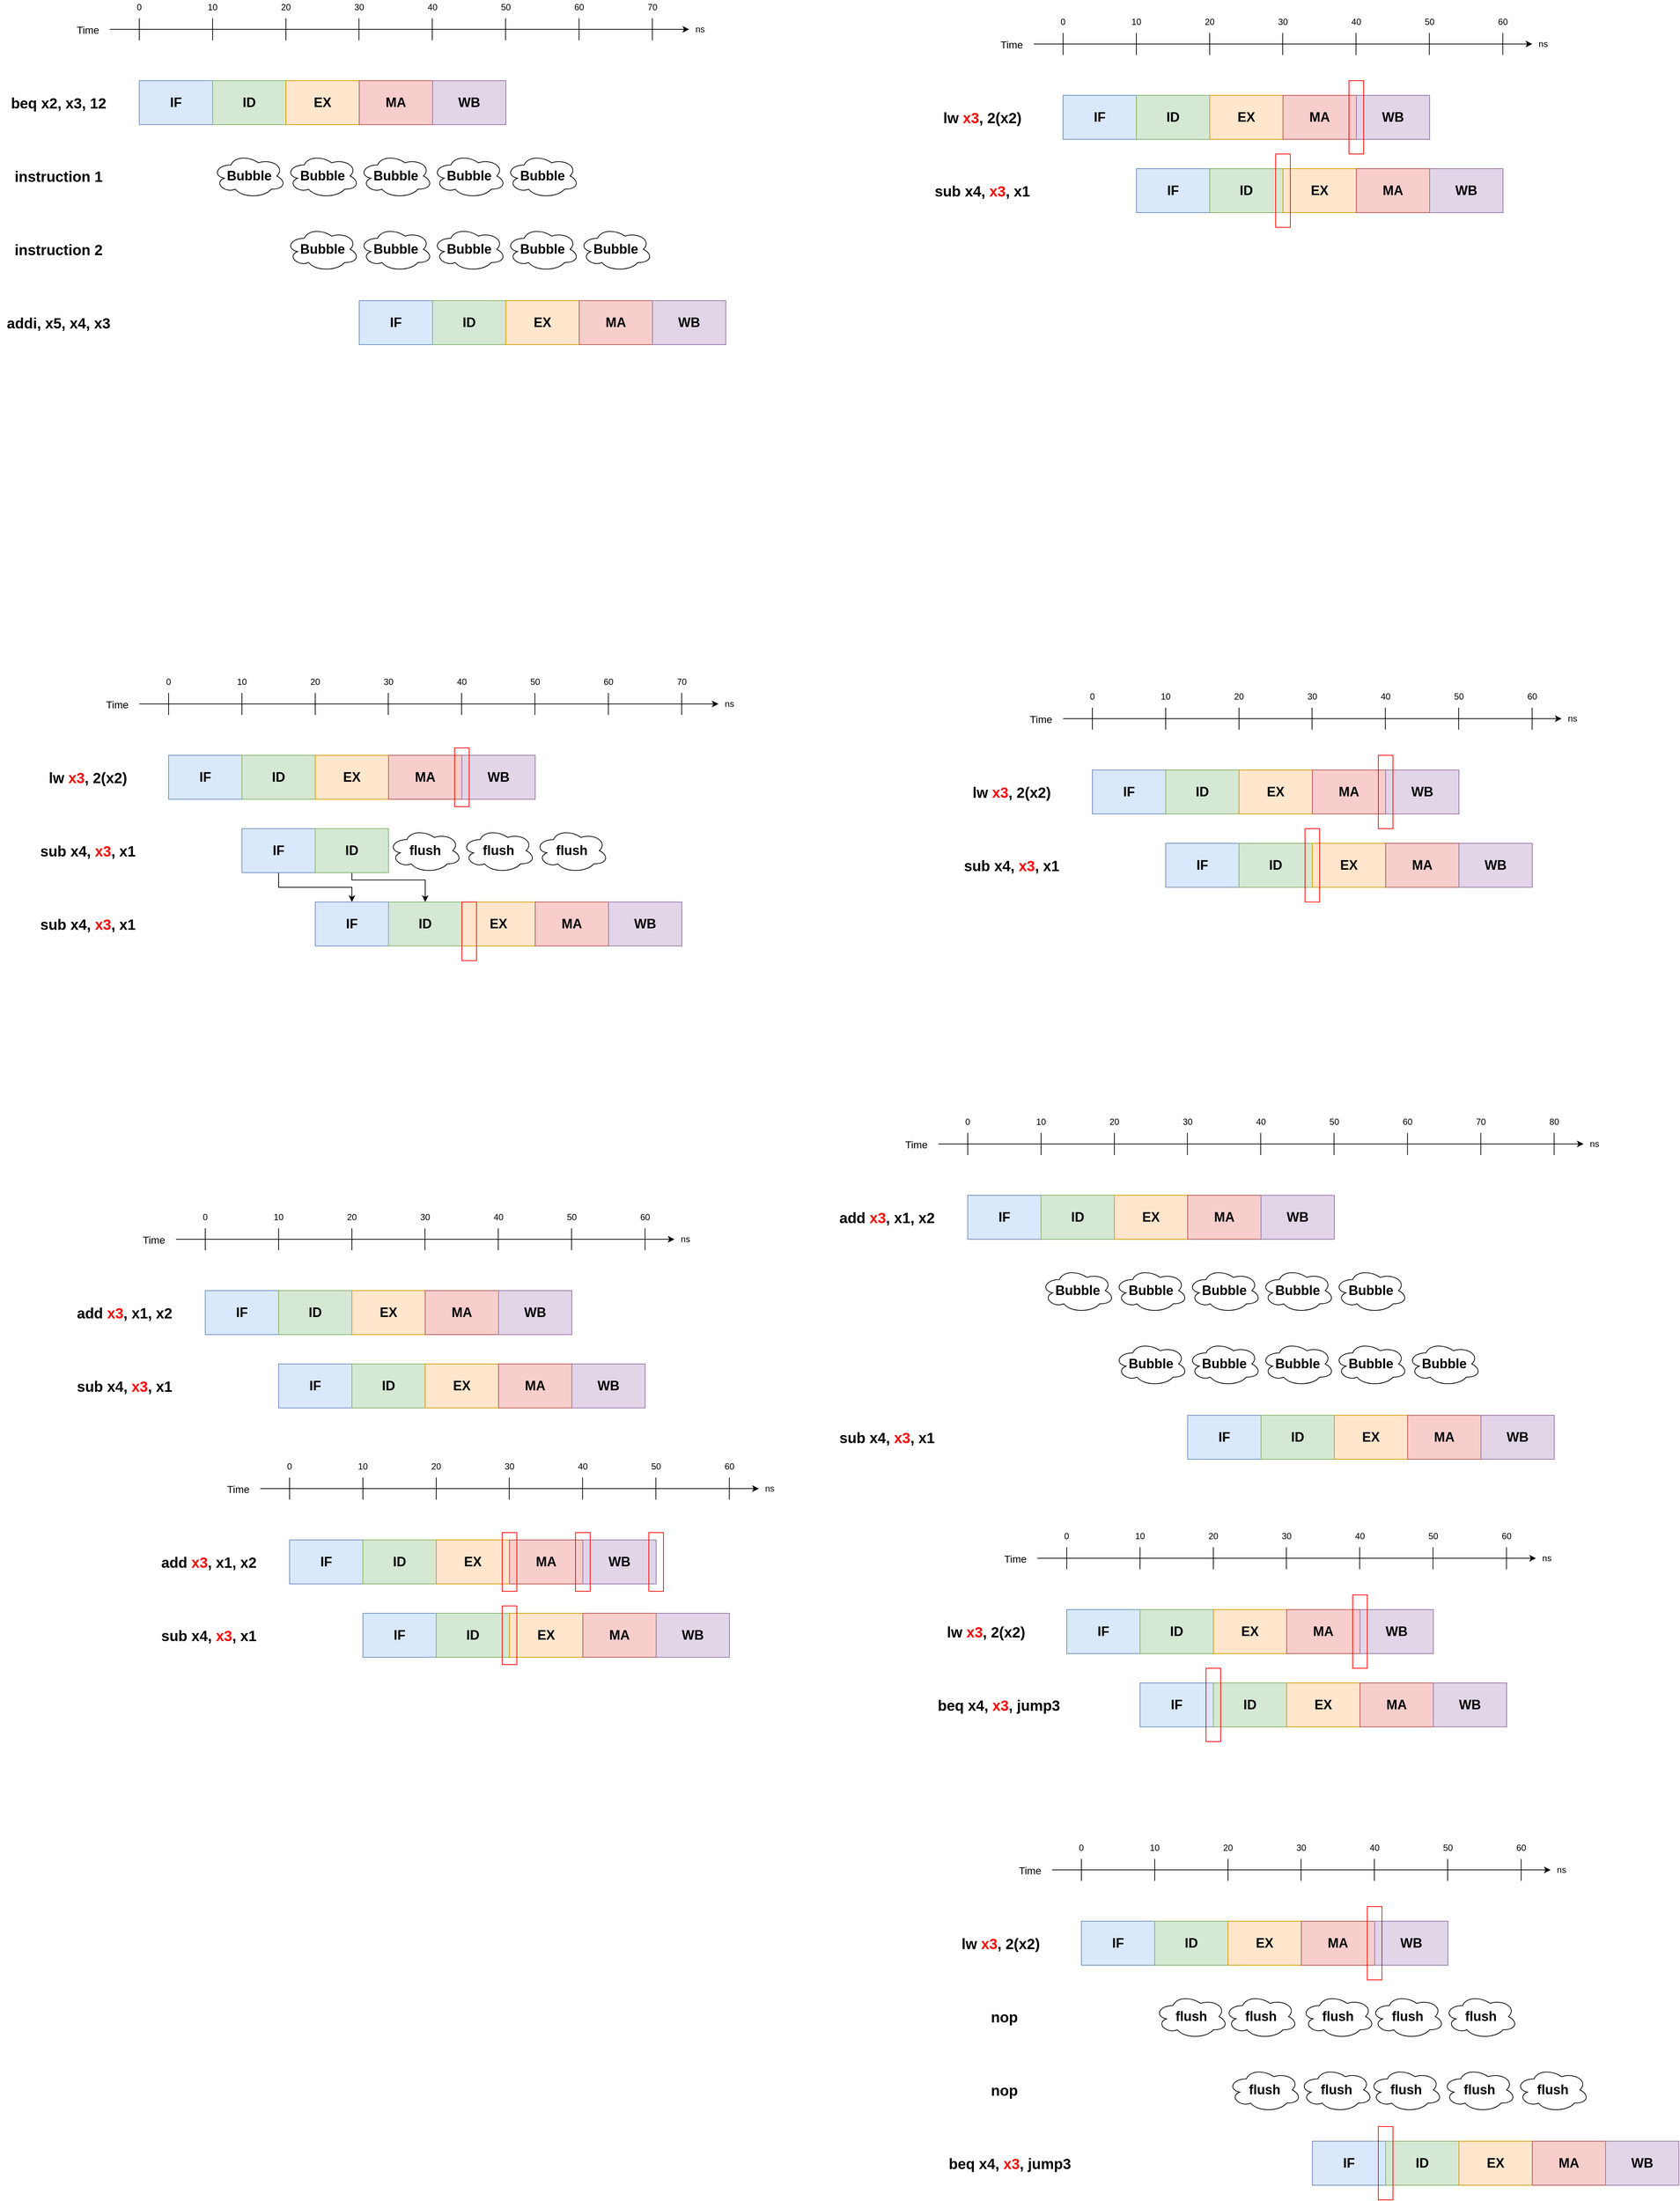 <mxfile version="24.7.5">
  <diagram name="Page-1" id="15cZlomXxy69HFdoAWc6">
    <mxGraphModel dx="1050" dy="1448" grid="1" gridSize="10" guides="1" tooltips="1" connect="1" arrows="1" fold="1" page="1" pageScale="1" pageWidth="1169" pageHeight="827" math="0" shadow="0">
      <root>
        <mxCell id="0" />
        <mxCell id="1" parent="0" />
        <mxCell id="1HrzGiO7PrwOhYKoW6db-6" value="IF" style="rounded=0;whiteSpace=wrap;html=1;fillColor=#dae8fc;strokeColor=#6c8ebf;fontStyle=1;fontSize=18;" parent="1" vertex="1">
          <mxGeometry x="370" y="1140" width="100" height="60" as="geometry" />
        </mxCell>
        <mxCell id="1HrzGiO7PrwOhYKoW6db-7" value="ID" style="rounded=0;whiteSpace=wrap;html=1;fillColor=#d5e8d4;strokeColor=#82b366;fontStyle=1;fontSize=18;" parent="1" vertex="1">
          <mxGeometry x="470" y="1140" width="100" height="60" as="geometry" />
        </mxCell>
        <mxCell id="1HrzGiO7PrwOhYKoW6db-8" value="EX" style="rounded=0;whiteSpace=wrap;html=1;fillColor=#ffe6cc;strokeColor=#d79b00;fontStyle=1;fontSize=18;" parent="1" vertex="1">
          <mxGeometry x="570" y="1140" width="100" height="60" as="geometry" />
        </mxCell>
        <mxCell id="1HrzGiO7PrwOhYKoW6db-9" value="MA" style="rounded=0;whiteSpace=wrap;html=1;fillColor=#f8cecc;strokeColor=#b85450;fontStyle=1;fontSize=18;" parent="1" vertex="1">
          <mxGeometry x="670" y="1140" width="100" height="60" as="geometry" />
        </mxCell>
        <mxCell id="1HrzGiO7PrwOhYKoW6db-10" value="WB" style="rounded=0;whiteSpace=wrap;html=1;fillColor=#e1d5e7;strokeColor=#9673a6;fontStyle=1;fontSize=18;" parent="1" vertex="1">
          <mxGeometry x="770" y="1140" width="100" height="60" as="geometry" />
        </mxCell>
        <mxCell id="1HrzGiO7PrwOhYKoW6db-11" value="" style="endArrow=classic;html=1;rounded=0;fontStyle=1;fontSize=20;exitX=1;exitY=0.5;exitDx=0;exitDy=0;entryX=0;entryY=0.5;entryDx=0;entryDy=0;" parent="1" target="1HrzGiO7PrwOhYKoW6db-21" edge="1">
          <mxGeometry width="50" height="50" relative="1" as="geometry">
            <mxPoint x="330" y="1070" as="sourcePoint" />
            <mxPoint x="930" y="1070" as="targetPoint" />
          </mxGeometry>
        </mxCell>
        <mxCell id="1HrzGiO7PrwOhYKoW6db-12" value="" style="endArrow=none;html=1;rounded=0;fontStyle=1;fontSize=20;" parent="1" edge="1">
          <mxGeometry width="50" height="50" relative="1" as="geometry">
            <mxPoint x="470" y="1085" as="sourcePoint" />
            <mxPoint x="470" y="1055" as="targetPoint" />
          </mxGeometry>
        </mxCell>
        <mxCell id="1HrzGiO7PrwOhYKoW6db-13" value="add &lt;font style=&quot;font-size: 20px;&quot; color=&quot;#ff0000&quot;&gt;x3&lt;/font&gt;, x1, x2" style="text;html=1;align=center;verticalAlign=middle;whiteSpace=wrap;rounded=0;fontStyle=1;fontSize=20;" parent="1" vertex="1">
          <mxGeometry x="190" y="1130" width="140" height="80" as="geometry" />
        </mxCell>
        <mxCell id="1HrzGiO7PrwOhYKoW6db-14" value="sub x4, &lt;font style=&quot;font-size: 20px;&quot; color=&quot;#ff0000&quot;&gt;x3&lt;/font&gt;, x1" style="text;html=1;align=center;verticalAlign=middle;whiteSpace=wrap;rounded=0;fontStyle=1;fontSize=20;" parent="1" vertex="1">
          <mxGeometry x="190" y="1230" width="140" height="80" as="geometry" />
        </mxCell>
        <mxCell id="1HrzGiO7PrwOhYKoW6db-15" value="10" style="text;html=1;align=center;verticalAlign=middle;whiteSpace=wrap;rounded=0;" parent="1" vertex="1">
          <mxGeometry x="440" y="1030" width="60" height="20" as="geometry" />
        </mxCell>
        <mxCell id="1HrzGiO7PrwOhYKoW6db-16" value="20" style="text;html=1;align=center;verticalAlign=middle;whiteSpace=wrap;rounded=0;" parent="1" vertex="1">
          <mxGeometry x="540" y="1030" width="60" height="20" as="geometry" />
        </mxCell>
        <mxCell id="1HrzGiO7PrwOhYKoW6db-17" value="30" style="text;html=1;align=center;verticalAlign=middle;whiteSpace=wrap;rounded=0;" parent="1" vertex="1">
          <mxGeometry x="640" y="1030" width="60" height="20" as="geometry" />
        </mxCell>
        <mxCell id="1HrzGiO7PrwOhYKoW6db-18" value="40" style="text;html=1;align=center;verticalAlign=middle;whiteSpace=wrap;rounded=0;" parent="1" vertex="1">
          <mxGeometry x="740" y="1030" width="60" height="20" as="geometry" />
        </mxCell>
        <mxCell id="1HrzGiO7PrwOhYKoW6db-19" value="50" style="text;html=1;align=center;verticalAlign=middle;whiteSpace=wrap;rounded=0;" parent="1" vertex="1">
          <mxGeometry x="840" y="1030" width="60" height="20" as="geometry" />
        </mxCell>
        <mxCell id="1HrzGiO7PrwOhYKoW6db-20" value="60" style="text;html=1;align=center;verticalAlign=middle;whiteSpace=wrap;rounded=0;" parent="1" vertex="1">
          <mxGeometry x="940" y="1030" width="60" height="20" as="geometry" />
        </mxCell>
        <mxCell id="1HrzGiO7PrwOhYKoW6db-21" value="ns" style="text;html=1;align=center;verticalAlign=middle;whiteSpace=wrap;rounded=0;" parent="1" vertex="1">
          <mxGeometry x="1010" y="1060" width="30" height="20" as="geometry" />
        </mxCell>
        <mxCell id="1HrzGiO7PrwOhYKoW6db-22" value="" style="endArrow=none;html=1;rounded=0;fontStyle=1;fontSize=20;" parent="1" edge="1">
          <mxGeometry width="50" height="50" relative="1" as="geometry">
            <mxPoint x="570" y="1085" as="sourcePoint" />
            <mxPoint x="570" y="1055" as="targetPoint" />
          </mxGeometry>
        </mxCell>
        <mxCell id="1HrzGiO7PrwOhYKoW6db-23" value="" style="endArrow=none;html=1;rounded=0;fontStyle=1;fontSize=20;" parent="1" edge="1">
          <mxGeometry width="50" height="50" relative="1" as="geometry">
            <mxPoint x="669.6" y="1085" as="sourcePoint" />
            <mxPoint x="669.6" y="1055" as="targetPoint" />
          </mxGeometry>
        </mxCell>
        <mxCell id="1HrzGiO7PrwOhYKoW6db-24" value="" style="endArrow=none;html=1;rounded=0;fontStyle=1;fontSize=20;" parent="1" edge="1">
          <mxGeometry width="50" height="50" relative="1" as="geometry">
            <mxPoint x="769.6" y="1085" as="sourcePoint" />
            <mxPoint x="769.6" y="1055" as="targetPoint" />
          </mxGeometry>
        </mxCell>
        <mxCell id="1HrzGiO7PrwOhYKoW6db-25" value="" style="endArrow=none;html=1;rounded=0;fontStyle=1;fontSize=20;" parent="1" edge="1">
          <mxGeometry width="50" height="50" relative="1" as="geometry">
            <mxPoint x="869.6" y="1085" as="sourcePoint" />
            <mxPoint x="869.6" y="1055" as="targetPoint" />
          </mxGeometry>
        </mxCell>
        <mxCell id="1HrzGiO7PrwOhYKoW6db-26" value="" style="endArrow=none;html=1;rounded=0;fontStyle=1;fontSize=20;" parent="1" edge="1">
          <mxGeometry width="50" height="50" relative="1" as="geometry">
            <mxPoint x="969.8" y="1085" as="sourcePoint" />
            <mxPoint x="969.8" y="1055" as="targetPoint" />
          </mxGeometry>
        </mxCell>
        <mxCell id="1HrzGiO7PrwOhYKoW6db-27" value="" style="endArrow=none;html=1;rounded=0;fontStyle=1;fontSize=20;" parent="1" edge="1">
          <mxGeometry width="50" height="50" relative="1" as="geometry">
            <mxPoint x="370" y="1085" as="sourcePoint" />
            <mxPoint x="370" y="1055" as="targetPoint" />
          </mxGeometry>
        </mxCell>
        <mxCell id="1HrzGiO7PrwOhYKoW6db-28" value="0" style="text;html=1;align=center;verticalAlign=middle;whiteSpace=wrap;rounded=0;" parent="1" vertex="1">
          <mxGeometry x="340" y="1030" width="60" height="20" as="geometry" />
        </mxCell>
        <mxCell id="1HrzGiO7PrwOhYKoW6db-29" value="&lt;font style=&quot;font-size: 14px; font-weight: normal;&quot;&gt;Time&lt;/font&gt;" style="text;html=1;align=center;verticalAlign=middle;whiteSpace=wrap;rounded=0;fontStyle=1;fontSize=16;" parent="1" vertex="1">
          <mxGeometry x="270" y="1050" width="60" height="40" as="geometry" />
        </mxCell>
        <mxCell id="1HrzGiO7PrwOhYKoW6db-30" value="IF" style="rounded=0;whiteSpace=wrap;html=1;fillColor=#dae8fc;strokeColor=#6c8ebf;fontStyle=1;fontSize=18;" parent="1" vertex="1">
          <mxGeometry x="470" y="1240" width="100" height="60" as="geometry" />
        </mxCell>
        <mxCell id="1HrzGiO7PrwOhYKoW6db-31" value="ID" style="rounded=0;whiteSpace=wrap;html=1;fillColor=#d5e8d4;strokeColor=#82b366;fontStyle=1;fontSize=18;" parent="1" vertex="1">
          <mxGeometry x="570" y="1240" width="100" height="60" as="geometry" />
        </mxCell>
        <mxCell id="1HrzGiO7PrwOhYKoW6db-32" value="EX" style="rounded=0;whiteSpace=wrap;html=1;fillColor=#ffe6cc;strokeColor=#d79b00;fontStyle=1;fontSize=18;" parent="1" vertex="1">
          <mxGeometry x="670" y="1240" width="100" height="60" as="geometry" />
        </mxCell>
        <mxCell id="1HrzGiO7PrwOhYKoW6db-33" value="MA" style="rounded=0;whiteSpace=wrap;html=1;fillColor=#f8cecc;strokeColor=#b85450;fontStyle=1;fontSize=18;" parent="1" vertex="1">
          <mxGeometry x="770" y="1240" width="100" height="60" as="geometry" />
        </mxCell>
        <mxCell id="1HrzGiO7PrwOhYKoW6db-34" value="WB" style="rounded=0;whiteSpace=wrap;html=1;fillColor=#e1d5e7;strokeColor=#9673a6;fontStyle=1;fontSize=18;" parent="1" vertex="1">
          <mxGeometry x="870" y="1240" width="100" height="60" as="geometry" />
        </mxCell>
        <mxCell id="1HrzGiO7PrwOhYKoW6db-54" value="IF" style="rounded=0;whiteSpace=wrap;html=1;fillColor=#dae8fc;strokeColor=#6c8ebf;fontStyle=1;fontSize=18;" parent="1" vertex="1">
          <mxGeometry x="1410" y="1010" width="100" height="60" as="geometry" />
        </mxCell>
        <mxCell id="1HrzGiO7PrwOhYKoW6db-55" value="ID" style="rounded=0;whiteSpace=wrap;html=1;fillColor=#d5e8d4;strokeColor=#82b366;fontStyle=1;fontSize=18;" parent="1" vertex="1">
          <mxGeometry x="1510" y="1010" width="100" height="60" as="geometry" />
        </mxCell>
        <mxCell id="1HrzGiO7PrwOhYKoW6db-56" value="EX" style="rounded=0;whiteSpace=wrap;html=1;fillColor=#ffe6cc;strokeColor=#d79b00;fontStyle=1;fontSize=18;" parent="1" vertex="1">
          <mxGeometry x="1610" y="1010" width="100" height="60" as="geometry" />
        </mxCell>
        <mxCell id="1HrzGiO7PrwOhYKoW6db-57" value="MA" style="rounded=0;whiteSpace=wrap;html=1;fillColor=#f8cecc;strokeColor=#b85450;fontStyle=1;fontSize=18;" parent="1" vertex="1">
          <mxGeometry x="1710" y="1010" width="100" height="60" as="geometry" />
        </mxCell>
        <mxCell id="1HrzGiO7PrwOhYKoW6db-58" value="WB" style="rounded=0;whiteSpace=wrap;html=1;fillColor=#e1d5e7;strokeColor=#9673a6;fontStyle=1;fontSize=18;" parent="1" vertex="1">
          <mxGeometry x="1810" y="1010" width="100" height="60" as="geometry" />
        </mxCell>
        <mxCell id="1HrzGiO7PrwOhYKoW6db-59" value="" style="endArrow=classic;html=1;rounded=0;fontStyle=1;fontSize=20;exitX=1;exitY=0.5;exitDx=0;exitDy=0;entryX=0;entryY=0.5;entryDx=0;entryDy=0;" parent="1" target="1HrzGiO7PrwOhYKoW6db-69" edge="1">
          <mxGeometry width="50" height="50" relative="1" as="geometry">
            <mxPoint x="1370" y="940" as="sourcePoint" />
            <mxPoint x="1970" y="940" as="targetPoint" />
          </mxGeometry>
        </mxCell>
        <mxCell id="1HrzGiO7PrwOhYKoW6db-60" value="" style="endArrow=none;html=1;rounded=0;fontStyle=1;fontSize=20;" parent="1" edge="1">
          <mxGeometry width="50" height="50" relative="1" as="geometry">
            <mxPoint x="1510" y="955" as="sourcePoint" />
            <mxPoint x="1510" y="925" as="targetPoint" />
          </mxGeometry>
        </mxCell>
        <mxCell id="1HrzGiO7PrwOhYKoW6db-61" value="add &lt;font style=&quot;font-size: 20px;&quot; color=&quot;#ff0000&quot;&gt;x3&lt;/font&gt;, x1, x2" style="text;html=1;align=center;verticalAlign=middle;whiteSpace=wrap;rounded=0;fontStyle=1;fontSize=20;" parent="1" vertex="1">
          <mxGeometry x="1230" y="1000" width="140" height="80" as="geometry" />
        </mxCell>
        <mxCell id="1HrzGiO7PrwOhYKoW6db-62" value="sub x4, &lt;font style=&quot;font-size: 20px;&quot; color=&quot;#ff0000&quot;&gt;x3&lt;/font&gt;, x1" style="text;html=1;align=center;verticalAlign=middle;whiteSpace=wrap;rounded=0;fontStyle=1;fontSize=20;" parent="1" vertex="1">
          <mxGeometry x="1230" y="1300" width="140" height="80" as="geometry" />
        </mxCell>
        <mxCell id="1HrzGiO7PrwOhYKoW6db-63" value="10" style="text;html=1;align=center;verticalAlign=middle;whiteSpace=wrap;rounded=0;" parent="1" vertex="1">
          <mxGeometry x="1480" y="900" width="60" height="20" as="geometry" />
        </mxCell>
        <mxCell id="1HrzGiO7PrwOhYKoW6db-64" value="20" style="text;html=1;align=center;verticalAlign=middle;whiteSpace=wrap;rounded=0;" parent="1" vertex="1">
          <mxGeometry x="1580" y="900" width="60" height="20" as="geometry" />
        </mxCell>
        <mxCell id="1HrzGiO7PrwOhYKoW6db-65" value="30" style="text;html=1;align=center;verticalAlign=middle;whiteSpace=wrap;rounded=0;" parent="1" vertex="1">
          <mxGeometry x="1680" y="900" width="60" height="20" as="geometry" />
        </mxCell>
        <mxCell id="1HrzGiO7PrwOhYKoW6db-66" value="40" style="text;html=1;align=center;verticalAlign=middle;whiteSpace=wrap;rounded=0;" parent="1" vertex="1">
          <mxGeometry x="1780" y="900" width="60" height="20" as="geometry" />
        </mxCell>
        <mxCell id="1HrzGiO7PrwOhYKoW6db-67" value="50" style="text;html=1;align=center;verticalAlign=middle;whiteSpace=wrap;rounded=0;" parent="1" vertex="1">
          <mxGeometry x="1880" y="900" width="60" height="20" as="geometry" />
        </mxCell>
        <mxCell id="1HrzGiO7PrwOhYKoW6db-68" value="60" style="text;html=1;align=center;verticalAlign=middle;whiteSpace=wrap;rounded=0;" parent="1" vertex="1">
          <mxGeometry x="1980" y="900" width="60" height="20" as="geometry" />
        </mxCell>
        <mxCell id="1HrzGiO7PrwOhYKoW6db-69" value="ns" style="text;html=1;align=center;verticalAlign=middle;whiteSpace=wrap;rounded=0;" parent="1" vertex="1">
          <mxGeometry x="2250" y="930" width="30" height="20" as="geometry" />
        </mxCell>
        <mxCell id="1HrzGiO7PrwOhYKoW6db-70" value="" style="endArrow=none;html=1;rounded=0;fontStyle=1;fontSize=20;" parent="1" edge="1">
          <mxGeometry width="50" height="50" relative="1" as="geometry">
            <mxPoint x="1610" y="955" as="sourcePoint" />
            <mxPoint x="1610" y="925" as="targetPoint" />
          </mxGeometry>
        </mxCell>
        <mxCell id="1HrzGiO7PrwOhYKoW6db-71" value="" style="endArrow=none;html=1;rounded=0;fontStyle=1;fontSize=20;" parent="1" edge="1">
          <mxGeometry width="50" height="50" relative="1" as="geometry">
            <mxPoint x="1709.6" y="955" as="sourcePoint" />
            <mxPoint x="1709.6" y="925" as="targetPoint" />
          </mxGeometry>
        </mxCell>
        <mxCell id="1HrzGiO7PrwOhYKoW6db-72" value="" style="endArrow=none;html=1;rounded=0;fontStyle=1;fontSize=20;" parent="1" edge="1">
          <mxGeometry width="50" height="50" relative="1" as="geometry">
            <mxPoint x="1809.6" y="955" as="sourcePoint" />
            <mxPoint x="1809.6" y="925" as="targetPoint" />
          </mxGeometry>
        </mxCell>
        <mxCell id="1HrzGiO7PrwOhYKoW6db-73" value="" style="endArrow=none;html=1;rounded=0;fontStyle=1;fontSize=20;" parent="1" edge="1">
          <mxGeometry width="50" height="50" relative="1" as="geometry">
            <mxPoint x="1909.6" y="955" as="sourcePoint" />
            <mxPoint x="1909.6" y="925" as="targetPoint" />
          </mxGeometry>
        </mxCell>
        <mxCell id="1HrzGiO7PrwOhYKoW6db-74" value="" style="endArrow=none;html=1;rounded=0;fontStyle=1;fontSize=20;" parent="1" edge="1">
          <mxGeometry width="50" height="50" relative="1" as="geometry">
            <mxPoint x="2009.8" y="955" as="sourcePoint" />
            <mxPoint x="2009.8" y="925" as="targetPoint" />
          </mxGeometry>
        </mxCell>
        <mxCell id="1HrzGiO7PrwOhYKoW6db-75" value="" style="endArrow=none;html=1;rounded=0;fontStyle=1;fontSize=20;" parent="1" edge="1">
          <mxGeometry width="50" height="50" relative="1" as="geometry">
            <mxPoint x="1410" y="955" as="sourcePoint" />
            <mxPoint x="1410" y="925" as="targetPoint" />
          </mxGeometry>
        </mxCell>
        <mxCell id="1HrzGiO7PrwOhYKoW6db-76" value="0" style="text;html=1;align=center;verticalAlign=middle;whiteSpace=wrap;rounded=0;" parent="1" vertex="1">
          <mxGeometry x="1380" y="900" width="60" height="20" as="geometry" />
        </mxCell>
        <mxCell id="1HrzGiO7PrwOhYKoW6db-77" value="&lt;font style=&quot;font-size: 14px; font-weight: normal;&quot;&gt;Time&lt;/font&gt;" style="text;html=1;align=center;verticalAlign=middle;whiteSpace=wrap;rounded=0;fontStyle=1;fontSize=16;" parent="1" vertex="1">
          <mxGeometry x="1310" y="920" width="60" height="40" as="geometry" />
        </mxCell>
        <mxCell id="1HrzGiO7PrwOhYKoW6db-78" value="IF" style="rounded=0;whiteSpace=wrap;html=1;fillColor=#dae8fc;strokeColor=#6c8ebf;fontStyle=1;fontSize=18;" parent="1" vertex="1">
          <mxGeometry x="1710" y="1310" width="100" height="60" as="geometry" />
        </mxCell>
        <mxCell id="1HrzGiO7PrwOhYKoW6db-79" value="ID" style="rounded=0;whiteSpace=wrap;html=1;fillColor=#d5e8d4;strokeColor=#82b366;fontStyle=1;fontSize=18;" parent="1" vertex="1">
          <mxGeometry x="1810" y="1310" width="100" height="60" as="geometry" />
        </mxCell>
        <mxCell id="1HrzGiO7PrwOhYKoW6db-80" value="EX" style="rounded=0;whiteSpace=wrap;html=1;fillColor=#ffe6cc;strokeColor=#d79b00;fontStyle=1;fontSize=18;" parent="1" vertex="1">
          <mxGeometry x="1910" y="1310" width="100" height="60" as="geometry" />
        </mxCell>
        <mxCell id="1HrzGiO7PrwOhYKoW6db-81" value="MA" style="rounded=0;whiteSpace=wrap;html=1;fillColor=#f8cecc;strokeColor=#b85450;fontStyle=1;fontSize=18;" parent="1" vertex="1">
          <mxGeometry x="2010" y="1310" width="100" height="60" as="geometry" />
        </mxCell>
        <mxCell id="1HrzGiO7PrwOhYKoW6db-82" value="WB" style="rounded=0;whiteSpace=wrap;html=1;fillColor=#e1d5e7;strokeColor=#9673a6;fontStyle=1;fontSize=18;" parent="1" vertex="1">
          <mxGeometry x="2110" y="1310" width="100" height="60" as="geometry" />
        </mxCell>
        <mxCell id="1HrzGiO7PrwOhYKoW6db-83" value="Bubble" style="ellipse;shape=cloud;whiteSpace=wrap;html=1;fontStyle=1;fontSize=18;" parent="1" vertex="1">
          <mxGeometry x="1510" y="1110" width="100" height="60" as="geometry" />
        </mxCell>
        <mxCell id="1HrzGiO7PrwOhYKoW6db-84" value="Bubble" style="ellipse;shape=cloud;whiteSpace=wrap;html=1;fontStyle=1;fontSize=18;" parent="1" vertex="1">
          <mxGeometry x="1610" y="1110" width="100" height="60" as="geometry" />
        </mxCell>
        <mxCell id="1HrzGiO7PrwOhYKoW6db-85" value="Bubble" style="ellipse;shape=cloud;whiteSpace=wrap;html=1;fontStyle=1;fontSize=18;" parent="1" vertex="1">
          <mxGeometry x="1710" y="1110" width="100" height="60" as="geometry" />
        </mxCell>
        <mxCell id="1HrzGiO7PrwOhYKoW6db-86" value="Bubble" style="ellipse;shape=cloud;whiteSpace=wrap;html=1;fontStyle=1;fontSize=18;" parent="1" vertex="1">
          <mxGeometry x="1810" y="1110" width="100" height="60" as="geometry" />
        </mxCell>
        <mxCell id="1HrzGiO7PrwOhYKoW6db-87" value="Bubble" style="ellipse;shape=cloud;whiteSpace=wrap;html=1;fontStyle=1;fontSize=18;" parent="1" vertex="1">
          <mxGeometry x="1910" y="1110" width="100" height="60" as="geometry" />
        </mxCell>
        <mxCell id="1HrzGiO7PrwOhYKoW6db-88" value="Bubble" style="ellipse;shape=cloud;whiteSpace=wrap;html=1;fontStyle=1;fontSize=18;" parent="1" vertex="1">
          <mxGeometry x="1610" y="1210" width="100" height="60" as="geometry" />
        </mxCell>
        <mxCell id="1HrzGiO7PrwOhYKoW6db-89" value="Bubble" style="ellipse;shape=cloud;whiteSpace=wrap;html=1;fontStyle=1;fontSize=18;" parent="1" vertex="1">
          <mxGeometry x="1710" y="1210" width="100" height="60" as="geometry" />
        </mxCell>
        <mxCell id="1HrzGiO7PrwOhYKoW6db-90" value="Bubble" style="ellipse;shape=cloud;whiteSpace=wrap;html=1;fontStyle=1;fontSize=18;" parent="1" vertex="1">
          <mxGeometry x="1810" y="1210" width="100" height="60" as="geometry" />
        </mxCell>
        <mxCell id="1HrzGiO7PrwOhYKoW6db-91" value="Bubble" style="ellipse;shape=cloud;whiteSpace=wrap;html=1;fontStyle=1;fontSize=18;" parent="1" vertex="1">
          <mxGeometry x="1910" y="1210" width="100" height="60" as="geometry" />
        </mxCell>
        <mxCell id="1HrzGiO7PrwOhYKoW6db-92" value="Bubble" style="ellipse;shape=cloud;whiteSpace=wrap;html=1;fontStyle=1;fontSize=18;" parent="1" vertex="1">
          <mxGeometry x="2010" y="1210" width="100" height="60" as="geometry" />
        </mxCell>
        <mxCell id="1HrzGiO7PrwOhYKoW6db-93" value="70" style="text;html=1;align=center;verticalAlign=middle;whiteSpace=wrap;rounded=0;" parent="1" vertex="1">
          <mxGeometry x="2080" y="900" width="60" height="20" as="geometry" />
        </mxCell>
        <mxCell id="1HrzGiO7PrwOhYKoW6db-94" value="" style="endArrow=none;html=1;rounded=0;fontStyle=1;fontSize=20;" parent="1" edge="1">
          <mxGeometry width="50" height="50" relative="1" as="geometry">
            <mxPoint x="2109.8" y="955" as="sourcePoint" />
            <mxPoint x="2109.8" y="925" as="targetPoint" />
          </mxGeometry>
        </mxCell>
        <mxCell id="1HrzGiO7PrwOhYKoW6db-95" value="80" style="text;html=1;align=center;verticalAlign=middle;whiteSpace=wrap;rounded=0;" parent="1" vertex="1">
          <mxGeometry x="2180" y="900" width="60" height="20" as="geometry" />
        </mxCell>
        <mxCell id="1HrzGiO7PrwOhYKoW6db-96" value="" style="endArrow=none;html=1;rounded=0;fontStyle=1;fontSize=20;" parent="1" edge="1">
          <mxGeometry width="50" height="50" relative="1" as="geometry">
            <mxPoint x="2209.8" y="955" as="sourcePoint" />
            <mxPoint x="2209.8" y="925" as="targetPoint" />
          </mxGeometry>
        </mxCell>
        <mxCell id="1HrzGiO7PrwOhYKoW6db-97" value="IF" style="rounded=0;whiteSpace=wrap;html=1;fillColor=#dae8fc;strokeColor=#6c8ebf;fontStyle=1;fontSize=18;" parent="1" vertex="1">
          <mxGeometry x="320" y="410" width="100" height="60" as="geometry" />
        </mxCell>
        <mxCell id="1HrzGiO7PrwOhYKoW6db-98" value="ID" style="rounded=0;whiteSpace=wrap;html=1;fillColor=#d5e8d4;strokeColor=#82b366;fontStyle=1;fontSize=18;" parent="1" vertex="1">
          <mxGeometry x="420" y="410" width="100" height="60" as="geometry" />
        </mxCell>
        <mxCell id="1HrzGiO7PrwOhYKoW6db-99" value="EX" style="rounded=0;whiteSpace=wrap;html=1;fillColor=#ffe6cc;strokeColor=#d79b00;fontStyle=1;fontSize=18;" parent="1" vertex="1">
          <mxGeometry x="520" y="410" width="100" height="60" as="geometry" />
        </mxCell>
        <mxCell id="1HrzGiO7PrwOhYKoW6db-100" value="MA" style="rounded=0;whiteSpace=wrap;html=1;fillColor=#f8cecc;strokeColor=#b85450;fontStyle=1;fontSize=18;" parent="1" vertex="1">
          <mxGeometry x="620" y="410" width="100" height="60" as="geometry" />
        </mxCell>
        <mxCell id="1HrzGiO7PrwOhYKoW6db-101" value="WB" style="rounded=0;whiteSpace=wrap;html=1;fillColor=#e1d5e7;strokeColor=#9673a6;fontStyle=1;fontSize=18;" parent="1" vertex="1">
          <mxGeometry x="720" y="410" width="100" height="60" as="geometry" />
        </mxCell>
        <mxCell id="1HrzGiO7PrwOhYKoW6db-102" value="" style="endArrow=classic;html=1;rounded=0;fontStyle=1;fontSize=20;exitX=1;exitY=0.5;exitDx=0;exitDy=0;entryX=0;entryY=0.5;entryDx=0;entryDy=0;" parent="1" target="1HrzGiO7PrwOhYKoW6db-112" edge="1">
          <mxGeometry width="50" height="50" relative="1" as="geometry">
            <mxPoint x="280" y="340" as="sourcePoint" />
            <mxPoint x="880" y="340" as="targetPoint" />
          </mxGeometry>
        </mxCell>
        <mxCell id="1HrzGiO7PrwOhYKoW6db-103" value="" style="endArrow=none;html=1;rounded=0;fontStyle=1;fontSize=20;" parent="1" edge="1">
          <mxGeometry width="50" height="50" relative="1" as="geometry">
            <mxPoint x="420" y="355" as="sourcePoint" />
            <mxPoint x="420" y="325" as="targetPoint" />
          </mxGeometry>
        </mxCell>
        <mxCell id="1HrzGiO7PrwOhYKoW6db-104" value="lw&amp;nbsp;&lt;font style=&quot;font-size: 20px;&quot; color=&quot;#ff0000&quot;&gt;x3&lt;/font&gt;, 2(x2)" style="text;html=1;align=center;verticalAlign=middle;whiteSpace=wrap;rounded=0;fontStyle=1;fontSize=20;" parent="1" vertex="1">
          <mxGeometry x="140" y="400" width="140" height="80" as="geometry" />
        </mxCell>
        <mxCell id="1HrzGiO7PrwOhYKoW6db-105" value="sub x4, &lt;font style=&quot;font-size: 20px;&quot; color=&quot;#ff0000&quot;&gt;x3&lt;/font&gt;, x1" style="text;html=1;align=center;verticalAlign=middle;whiteSpace=wrap;rounded=0;fontStyle=1;fontSize=20;" parent="1" vertex="1">
          <mxGeometry x="140" y="600" width="140" height="80" as="geometry" />
        </mxCell>
        <mxCell id="1HrzGiO7PrwOhYKoW6db-106" value="10" style="text;html=1;align=center;verticalAlign=middle;whiteSpace=wrap;rounded=0;" parent="1" vertex="1">
          <mxGeometry x="390" y="300" width="60" height="20" as="geometry" />
        </mxCell>
        <mxCell id="1HrzGiO7PrwOhYKoW6db-107" value="20" style="text;html=1;align=center;verticalAlign=middle;whiteSpace=wrap;rounded=0;" parent="1" vertex="1">
          <mxGeometry x="490" y="300" width="60" height="20" as="geometry" />
        </mxCell>
        <mxCell id="1HrzGiO7PrwOhYKoW6db-108" value="30" style="text;html=1;align=center;verticalAlign=middle;whiteSpace=wrap;rounded=0;" parent="1" vertex="1">
          <mxGeometry x="590" y="300" width="60" height="20" as="geometry" />
        </mxCell>
        <mxCell id="1HrzGiO7PrwOhYKoW6db-109" value="40" style="text;html=1;align=center;verticalAlign=middle;whiteSpace=wrap;rounded=0;" parent="1" vertex="1">
          <mxGeometry x="690" y="300" width="60" height="20" as="geometry" />
        </mxCell>
        <mxCell id="1HrzGiO7PrwOhYKoW6db-110" value="50" style="text;html=1;align=center;verticalAlign=middle;whiteSpace=wrap;rounded=0;" parent="1" vertex="1">
          <mxGeometry x="790" y="300" width="60" height="20" as="geometry" />
        </mxCell>
        <mxCell id="1HrzGiO7PrwOhYKoW6db-111" value="60" style="text;html=1;align=center;verticalAlign=middle;whiteSpace=wrap;rounded=0;" parent="1" vertex="1">
          <mxGeometry x="890" y="300" width="60" height="20" as="geometry" />
        </mxCell>
        <mxCell id="1HrzGiO7PrwOhYKoW6db-112" value="ns" style="text;html=1;align=center;verticalAlign=middle;whiteSpace=wrap;rounded=0;" parent="1" vertex="1">
          <mxGeometry x="1070" y="330" width="30" height="20" as="geometry" />
        </mxCell>
        <mxCell id="1HrzGiO7PrwOhYKoW6db-113" value="" style="endArrow=none;html=1;rounded=0;fontStyle=1;fontSize=20;" parent="1" edge="1">
          <mxGeometry width="50" height="50" relative="1" as="geometry">
            <mxPoint x="520" y="355" as="sourcePoint" />
            <mxPoint x="520" y="325" as="targetPoint" />
          </mxGeometry>
        </mxCell>
        <mxCell id="1HrzGiO7PrwOhYKoW6db-114" value="" style="endArrow=none;html=1;rounded=0;fontStyle=1;fontSize=20;" parent="1" edge="1">
          <mxGeometry width="50" height="50" relative="1" as="geometry">
            <mxPoint x="619.6" y="355" as="sourcePoint" />
            <mxPoint x="619.6" y="325" as="targetPoint" />
          </mxGeometry>
        </mxCell>
        <mxCell id="1HrzGiO7PrwOhYKoW6db-115" value="" style="endArrow=none;html=1;rounded=0;fontStyle=1;fontSize=20;" parent="1" edge="1">
          <mxGeometry width="50" height="50" relative="1" as="geometry">
            <mxPoint x="719.6" y="355" as="sourcePoint" />
            <mxPoint x="719.6" y="325" as="targetPoint" />
          </mxGeometry>
        </mxCell>
        <mxCell id="1HrzGiO7PrwOhYKoW6db-116" value="" style="endArrow=none;html=1;rounded=0;fontStyle=1;fontSize=20;" parent="1" edge="1">
          <mxGeometry width="50" height="50" relative="1" as="geometry">
            <mxPoint x="819.6" y="355" as="sourcePoint" />
            <mxPoint x="819.6" y="325" as="targetPoint" />
          </mxGeometry>
        </mxCell>
        <mxCell id="1HrzGiO7PrwOhYKoW6db-117" value="" style="endArrow=none;html=1;rounded=0;fontStyle=1;fontSize=20;" parent="1" edge="1">
          <mxGeometry width="50" height="50" relative="1" as="geometry">
            <mxPoint x="919.8" y="355" as="sourcePoint" />
            <mxPoint x="919.8" y="325" as="targetPoint" />
          </mxGeometry>
        </mxCell>
        <mxCell id="1HrzGiO7PrwOhYKoW6db-118" value="" style="endArrow=none;html=1;rounded=0;fontStyle=1;fontSize=20;" parent="1" edge="1">
          <mxGeometry width="50" height="50" relative="1" as="geometry">
            <mxPoint x="320" y="355" as="sourcePoint" />
            <mxPoint x="320" y="325" as="targetPoint" />
          </mxGeometry>
        </mxCell>
        <mxCell id="1HrzGiO7PrwOhYKoW6db-119" value="0" style="text;html=1;align=center;verticalAlign=middle;whiteSpace=wrap;rounded=0;" parent="1" vertex="1">
          <mxGeometry x="290" y="300" width="60" height="20" as="geometry" />
        </mxCell>
        <mxCell id="1HrzGiO7PrwOhYKoW6db-120" value="&lt;font style=&quot;font-size: 14px; font-weight: normal;&quot;&gt;Time&lt;/font&gt;" style="text;html=1;align=center;verticalAlign=middle;whiteSpace=wrap;rounded=0;fontStyle=1;fontSize=16;" parent="1" vertex="1">
          <mxGeometry x="220" y="320" width="60" height="40" as="geometry" />
        </mxCell>
        <mxCell id="1HrzGiO7PrwOhYKoW6db-121" value="IF" style="rounded=0;whiteSpace=wrap;html=1;fillColor=#dae8fc;strokeColor=#6c8ebf;fontStyle=1;fontSize=18;" parent="1" vertex="1">
          <mxGeometry x="520" y="610" width="100" height="60" as="geometry" />
        </mxCell>
        <mxCell id="1HrzGiO7PrwOhYKoW6db-122" value="ID" style="rounded=0;whiteSpace=wrap;html=1;fillColor=#d5e8d4;strokeColor=#82b366;fontStyle=1;fontSize=18;" parent="1" vertex="1">
          <mxGeometry x="620" y="610" width="100" height="60" as="geometry" />
        </mxCell>
        <mxCell id="1HrzGiO7PrwOhYKoW6db-123" value="EX" style="rounded=0;whiteSpace=wrap;html=1;fillColor=#ffe6cc;strokeColor=#d79b00;fontStyle=1;fontSize=18;" parent="1" vertex="1">
          <mxGeometry x="720" y="610" width="100" height="60" as="geometry" />
        </mxCell>
        <mxCell id="1HrzGiO7PrwOhYKoW6db-124" value="MA" style="rounded=0;whiteSpace=wrap;html=1;fillColor=#f8cecc;strokeColor=#b85450;fontStyle=1;fontSize=18;" parent="1" vertex="1">
          <mxGeometry x="820" y="610" width="100" height="60" as="geometry" />
        </mxCell>
        <mxCell id="1HrzGiO7PrwOhYKoW6db-125" value="WB" style="rounded=0;whiteSpace=wrap;html=1;fillColor=#e1d5e7;strokeColor=#9673a6;fontStyle=1;fontSize=18;" parent="1" vertex="1">
          <mxGeometry x="920" y="610" width="100" height="60" as="geometry" />
        </mxCell>
        <mxCell id="1HrzGiO7PrwOhYKoW6db-126" value="" style="rounded=0;whiteSpace=wrap;html=1;fillColor=none;strokeColor=#ff0000;" parent="1" vertex="1">
          <mxGeometry x="710" y="400" width="20" height="80" as="geometry" />
        </mxCell>
        <mxCell id="1HrzGiO7PrwOhYKoW6db-128" value="IF" style="rounded=0;whiteSpace=wrap;html=1;fillColor=#dae8fc;strokeColor=#6c8ebf;fontStyle=1;fontSize=18;" parent="1" vertex="1">
          <mxGeometry x="1580" y="430" width="100" height="60" as="geometry" />
        </mxCell>
        <mxCell id="1HrzGiO7PrwOhYKoW6db-129" value="ID" style="rounded=0;whiteSpace=wrap;html=1;fillColor=#d5e8d4;strokeColor=#82b366;fontStyle=1;fontSize=18;" parent="1" vertex="1">
          <mxGeometry x="1680" y="430" width="100" height="60" as="geometry" />
        </mxCell>
        <mxCell id="1HrzGiO7PrwOhYKoW6db-130" value="EX" style="rounded=0;whiteSpace=wrap;html=1;fillColor=#ffe6cc;strokeColor=#d79b00;fontStyle=1;fontSize=18;" parent="1" vertex="1">
          <mxGeometry x="1780" y="430" width="100" height="60" as="geometry" />
        </mxCell>
        <mxCell id="1HrzGiO7PrwOhYKoW6db-131" value="MA" style="rounded=0;whiteSpace=wrap;html=1;fillColor=#f8cecc;strokeColor=#b85450;fontStyle=1;fontSize=18;" parent="1" vertex="1">
          <mxGeometry x="1880" y="430" width="100" height="60" as="geometry" />
        </mxCell>
        <mxCell id="1HrzGiO7PrwOhYKoW6db-132" value="WB" style="rounded=0;whiteSpace=wrap;html=1;fillColor=#e1d5e7;strokeColor=#9673a6;fontStyle=1;fontSize=18;" parent="1" vertex="1">
          <mxGeometry x="1980" y="430" width="100" height="60" as="geometry" />
        </mxCell>
        <mxCell id="1HrzGiO7PrwOhYKoW6db-133" value="" style="endArrow=classic;html=1;rounded=0;fontStyle=1;fontSize=20;exitX=1;exitY=0.5;exitDx=0;exitDy=0;entryX=0;entryY=0.5;entryDx=0;entryDy=0;" parent="1" target="1HrzGiO7PrwOhYKoW6db-143" edge="1">
          <mxGeometry width="50" height="50" relative="1" as="geometry">
            <mxPoint x="1540" y="360" as="sourcePoint" />
            <mxPoint x="2140" y="360" as="targetPoint" />
          </mxGeometry>
        </mxCell>
        <mxCell id="1HrzGiO7PrwOhYKoW6db-134" value="" style="endArrow=none;html=1;rounded=0;fontStyle=1;fontSize=20;" parent="1" edge="1">
          <mxGeometry width="50" height="50" relative="1" as="geometry">
            <mxPoint x="1680" y="375" as="sourcePoint" />
            <mxPoint x="1680" y="345" as="targetPoint" />
          </mxGeometry>
        </mxCell>
        <mxCell id="1HrzGiO7PrwOhYKoW6db-135" value="lw&amp;nbsp;&lt;font style=&quot;font-size: 20px;&quot; color=&quot;#ff0000&quot;&gt;x3&lt;/font&gt;, 2(x2)" style="text;html=1;align=center;verticalAlign=middle;whiteSpace=wrap;rounded=0;fontStyle=1;fontSize=20;" parent="1" vertex="1">
          <mxGeometry x="1400" y="420" width="140" height="80" as="geometry" />
        </mxCell>
        <mxCell id="1HrzGiO7PrwOhYKoW6db-136" value="sub x4, &lt;font style=&quot;font-size: 20px;&quot; color=&quot;#ff0000&quot;&gt;x3&lt;/font&gt;, x1" style="text;html=1;align=center;verticalAlign=middle;whiteSpace=wrap;rounded=0;fontStyle=1;fontSize=20;" parent="1" vertex="1">
          <mxGeometry x="1400" y="520" width="140" height="80" as="geometry" />
        </mxCell>
        <mxCell id="1HrzGiO7PrwOhYKoW6db-137" value="10" style="text;html=1;align=center;verticalAlign=middle;whiteSpace=wrap;rounded=0;" parent="1" vertex="1">
          <mxGeometry x="1650" y="320" width="60" height="20" as="geometry" />
        </mxCell>
        <mxCell id="1HrzGiO7PrwOhYKoW6db-138" value="20" style="text;html=1;align=center;verticalAlign=middle;whiteSpace=wrap;rounded=0;" parent="1" vertex="1">
          <mxGeometry x="1750" y="320" width="60" height="20" as="geometry" />
        </mxCell>
        <mxCell id="1HrzGiO7PrwOhYKoW6db-139" value="30" style="text;html=1;align=center;verticalAlign=middle;whiteSpace=wrap;rounded=0;" parent="1" vertex="1">
          <mxGeometry x="1850" y="320" width="60" height="20" as="geometry" />
        </mxCell>
        <mxCell id="1HrzGiO7PrwOhYKoW6db-140" value="40" style="text;html=1;align=center;verticalAlign=middle;whiteSpace=wrap;rounded=0;" parent="1" vertex="1">
          <mxGeometry x="1950" y="320" width="60" height="20" as="geometry" />
        </mxCell>
        <mxCell id="1HrzGiO7PrwOhYKoW6db-141" value="50" style="text;html=1;align=center;verticalAlign=middle;whiteSpace=wrap;rounded=0;" parent="1" vertex="1">
          <mxGeometry x="2050" y="320" width="60" height="20" as="geometry" />
        </mxCell>
        <mxCell id="1HrzGiO7PrwOhYKoW6db-142" value="60" style="text;html=1;align=center;verticalAlign=middle;whiteSpace=wrap;rounded=0;" parent="1" vertex="1">
          <mxGeometry x="2150" y="320" width="60" height="20" as="geometry" />
        </mxCell>
        <mxCell id="1HrzGiO7PrwOhYKoW6db-143" value="ns" style="text;html=1;align=center;verticalAlign=middle;whiteSpace=wrap;rounded=0;" parent="1" vertex="1">
          <mxGeometry x="2220" y="350" width="30" height="20" as="geometry" />
        </mxCell>
        <mxCell id="1HrzGiO7PrwOhYKoW6db-144" value="" style="endArrow=none;html=1;rounded=0;fontStyle=1;fontSize=20;" parent="1" edge="1">
          <mxGeometry width="50" height="50" relative="1" as="geometry">
            <mxPoint x="1780" y="375" as="sourcePoint" />
            <mxPoint x="1780" y="345" as="targetPoint" />
          </mxGeometry>
        </mxCell>
        <mxCell id="1HrzGiO7PrwOhYKoW6db-145" value="" style="endArrow=none;html=1;rounded=0;fontStyle=1;fontSize=20;" parent="1" edge="1">
          <mxGeometry width="50" height="50" relative="1" as="geometry">
            <mxPoint x="1879.6" y="375" as="sourcePoint" />
            <mxPoint x="1879.6" y="345" as="targetPoint" />
          </mxGeometry>
        </mxCell>
        <mxCell id="1HrzGiO7PrwOhYKoW6db-146" value="" style="endArrow=none;html=1;rounded=0;fontStyle=1;fontSize=20;" parent="1" edge="1">
          <mxGeometry width="50" height="50" relative="1" as="geometry">
            <mxPoint x="1979.6" y="375" as="sourcePoint" />
            <mxPoint x="1979.6" y="345" as="targetPoint" />
          </mxGeometry>
        </mxCell>
        <mxCell id="1HrzGiO7PrwOhYKoW6db-147" value="" style="endArrow=none;html=1;rounded=0;fontStyle=1;fontSize=20;" parent="1" edge="1">
          <mxGeometry width="50" height="50" relative="1" as="geometry">
            <mxPoint x="2079.6" y="375" as="sourcePoint" />
            <mxPoint x="2079.6" y="345" as="targetPoint" />
          </mxGeometry>
        </mxCell>
        <mxCell id="1HrzGiO7PrwOhYKoW6db-148" value="" style="endArrow=none;html=1;rounded=0;fontStyle=1;fontSize=20;" parent="1" edge="1">
          <mxGeometry width="50" height="50" relative="1" as="geometry">
            <mxPoint x="2179.8" y="375" as="sourcePoint" />
            <mxPoint x="2179.8" y="345" as="targetPoint" />
          </mxGeometry>
        </mxCell>
        <mxCell id="1HrzGiO7PrwOhYKoW6db-149" value="" style="endArrow=none;html=1;rounded=0;fontStyle=1;fontSize=20;" parent="1" edge="1">
          <mxGeometry width="50" height="50" relative="1" as="geometry">
            <mxPoint x="1580" y="375" as="sourcePoint" />
            <mxPoint x="1580" y="345" as="targetPoint" />
          </mxGeometry>
        </mxCell>
        <mxCell id="1HrzGiO7PrwOhYKoW6db-150" value="0" style="text;html=1;align=center;verticalAlign=middle;whiteSpace=wrap;rounded=0;" parent="1" vertex="1">
          <mxGeometry x="1550" y="320" width="60" height="20" as="geometry" />
        </mxCell>
        <mxCell id="1HrzGiO7PrwOhYKoW6db-151" value="&lt;font style=&quot;font-size: 14px; font-weight: normal;&quot;&gt;Time&lt;/font&gt;" style="text;html=1;align=center;verticalAlign=middle;whiteSpace=wrap;rounded=0;fontStyle=1;fontSize=16;" parent="1" vertex="1">
          <mxGeometry x="1480" y="340" width="60" height="40" as="geometry" />
        </mxCell>
        <mxCell id="1HrzGiO7PrwOhYKoW6db-152" value="IF" style="rounded=0;whiteSpace=wrap;html=1;fillColor=#dae8fc;strokeColor=#6c8ebf;fontStyle=1;fontSize=18;" parent="1" vertex="1">
          <mxGeometry x="1680" y="530" width="100" height="60" as="geometry" />
        </mxCell>
        <mxCell id="1HrzGiO7PrwOhYKoW6db-153" value="ID" style="rounded=0;whiteSpace=wrap;html=1;fillColor=#d5e8d4;strokeColor=#82b366;fontStyle=1;fontSize=18;" parent="1" vertex="1">
          <mxGeometry x="1780" y="530" width="100" height="60" as="geometry" />
        </mxCell>
        <mxCell id="1HrzGiO7PrwOhYKoW6db-154" value="EX" style="rounded=0;whiteSpace=wrap;html=1;fillColor=#ffe6cc;strokeColor=#d79b00;fontStyle=1;fontSize=18;" parent="1" vertex="1">
          <mxGeometry x="1880" y="530" width="100" height="60" as="geometry" />
        </mxCell>
        <mxCell id="1HrzGiO7PrwOhYKoW6db-155" value="MA" style="rounded=0;whiteSpace=wrap;html=1;fillColor=#f8cecc;strokeColor=#b85450;fontStyle=1;fontSize=18;" parent="1" vertex="1">
          <mxGeometry x="1980" y="530" width="100" height="60" as="geometry" />
        </mxCell>
        <mxCell id="1HrzGiO7PrwOhYKoW6db-156" value="WB" style="rounded=0;whiteSpace=wrap;html=1;fillColor=#e1d5e7;strokeColor=#9673a6;fontStyle=1;fontSize=18;" parent="1" vertex="1">
          <mxGeometry x="2080" y="530" width="100" height="60" as="geometry" />
        </mxCell>
        <mxCell id="1HrzGiO7PrwOhYKoW6db-157" value="" style="rounded=0;whiteSpace=wrap;html=1;fillColor=none;strokeColor=#ff0000;" parent="1" vertex="1">
          <mxGeometry x="1970" y="410" width="20" height="100" as="geometry" />
        </mxCell>
        <mxCell id="1HrzGiO7PrwOhYKoW6db-158" value="" style="rounded=0;whiteSpace=wrap;html=1;fillColor=none;strokeColor=#ff0000;" parent="1" vertex="1">
          <mxGeometry x="1870" y="510" width="20" height="100" as="geometry" />
        </mxCell>
        <mxCell id="1HrzGiO7PrwOhYKoW6db-165" style="edgeStyle=orthogonalEdgeStyle;rounded=0;orthogonalLoop=1;jettySize=auto;html=1;entryX=0.5;entryY=0;entryDx=0;entryDy=0;" parent="1" source="1HrzGiO7PrwOhYKoW6db-159" target="1HrzGiO7PrwOhYKoW6db-121" edge="1">
          <mxGeometry relative="1" as="geometry">
            <Array as="points">
              <mxPoint x="470" y="590" />
              <mxPoint x="570" y="590" />
            </Array>
          </mxGeometry>
        </mxCell>
        <mxCell id="1HrzGiO7PrwOhYKoW6db-159" value="IF" style="rounded=0;whiteSpace=wrap;html=1;fillColor=#dae8fc;strokeColor=#6c8ebf;fontStyle=1;fontSize=18;" parent="1" vertex="1">
          <mxGeometry x="420" y="510" width="100" height="60" as="geometry" />
        </mxCell>
        <mxCell id="1HrzGiO7PrwOhYKoW6db-166" style="edgeStyle=orthogonalEdgeStyle;rounded=0;orthogonalLoop=1;jettySize=auto;html=1;entryX=0.5;entryY=0;entryDx=0;entryDy=0;" parent="1" source="1HrzGiO7PrwOhYKoW6db-160" target="1HrzGiO7PrwOhYKoW6db-122" edge="1">
          <mxGeometry relative="1" as="geometry">
            <Array as="points">
              <mxPoint x="570" y="580" />
              <mxPoint x="670" y="580" />
            </Array>
          </mxGeometry>
        </mxCell>
        <mxCell id="1HrzGiO7PrwOhYKoW6db-160" value="ID" style="rounded=0;whiteSpace=wrap;html=1;fillColor=#d5e8d4;strokeColor=#82b366;fontStyle=1;fontSize=18;" parent="1" vertex="1">
          <mxGeometry x="520" y="510" width="100" height="60" as="geometry" />
        </mxCell>
        <mxCell id="1HrzGiO7PrwOhYKoW6db-162" value="flush" style="ellipse;shape=cloud;whiteSpace=wrap;html=1;fontStyle=1;fontSize=18;" parent="1" vertex="1">
          <mxGeometry x="620" y="510" width="100" height="60" as="geometry" />
        </mxCell>
        <mxCell id="1HrzGiO7PrwOhYKoW6db-163" value="flush" style="ellipse;shape=cloud;whiteSpace=wrap;html=1;fontStyle=1;fontSize=18;" parent="1" vertex="1">
          <mxGeometry x="720" y="510" width="100" height="60" as="geometry" />
        </mxCell>
        <mxCell id="1HrzGiO7PrwOhYKoW6db-164" value="flush" style="ellipse;shape=cloud;whiteSpace=wrap;html=1;fontStyle=1;fontSize=18;" parent="1" vertex="1">
          <mxGeometry x="820" y="510" width="100" height="60" as="geometry" />
        </mxCell>
        <mxCell id="1HrzGiO7PrwOhYKoW6db-167" value="sub x4, &lt;font style=&quot;font-size: 20px;&quot; color=&quot;#ff0000&quot;&gt;x3&lt;/font&gt;, x1" style="text;html=1;align=center;verticalAlign=middle;whiteSpace=wrap;rounded=0;fontStyle=1;fontSize=20;" parent="1" vertex="1">
          <mxGeometry x="140" y="500" width="140" height="80" as="geometry" />
        </mxCell>
        <mxCell id="1HrzGiO7PrwOhYKoW6db-168" value="70" style="text;html=1;align=center;verticalAlign=middle;whiteSpace=wrap;rounded=0;" parent="1" vertex="1">
          <mxGeometry x="990" y="300" width="60" height="20" as="geometry" />
        </mxCell>
        <mxCell id="1HrzGiO7PrwOhYKoW6db-169" value="" style="endArrow=none;html=1;rounded=0;fontStyle=1;fontSize=20;" parent="1" edge="1">
          <mxGeometry width="50" height="50" relative="1" as="geometry">
            <mxPoint x="1019.8" y="355" as="sourcePoint" />
            <mxPoint x="1019.8" y="325" as="targetPoint" />
          </mxGeometry>
        </mxCell>
        <mxCell id="1HrzGiO7PrwOhYKoW6db-170" value="IF" style="rounded=0;whiteSpace=wrap;html=1;fillColor=#dae8fc;strokeColor=#6c8ebf;fontStyle=1;fontSize=18;" parent="1" vertex="1">
          <mxGeometry x="280" y="-510" width="100" height="60" as="geometry" />
        </mxCell>
        <mxCell id="1HrzGiO7PrwOhYKoW6db-171" value="ID" style="rounded=0;whiteSpace=wrap;html=1;fillColor=#d5e8d4;strokeColor=#82b366;fontStyle=1;fontSize=18;" parent="1" vertex="1">
          <mxGeometry x="380" y="-510" width="100" height="60" as="geometry" />
        </mxCell>
        <mxCell id="1HrzGiO7PrwOhYKoW6db-172" value="EX" style="rounded=0;whiteSpace=wrap;html=1;fillColor=#ffe6cc;strokeColor=#d79b00;fontStyle=1;fontSize=18;" parent="1" vertex="1">
          <mxGeometry x="480" y="-510" width="100" height="60" as="geometry" />
        </mxCell>
        <mxCell id="1HrzGiO7PrwOhYKoW6db-173" value="MA" style="rounded=0;whiteSpace=wrap;html=1;fillColor=#f8cecc;strokeColor=#b85450;fontStyle=1;fontSize=18;" parent="1" vertex="1">
          <mxGeometry x="580" y="-510" width="100" height="60" as="geometry" />
        </mxCell>
        <mxCell id="1HrzGiO7PrwOhYKoW6db-174" value="WB" style="rounded=0;whiteSpace=wrap;html=1;fillColor=#e1d5e7;strokeColor=#9673a6;fontStyle=1;fontSize=18;" parent="1" vertex="1">
          <mxGeometry x="680" y="-510" width="100" height="60" as="geometry" />
        </mxCell>
        <mxCell id="1HrzGiO7PrwOhYKoW6db-175" value="" style="endArrow=classic;html=1;rounded=0;fontStyle=1;fontSize=20;exitX=1;exitY=0.5;exitDx=0;exitDy=0;entryX=0;entryY=0.5;entryDx=0;entryDy=0;" parent="1" target="1HrzGiO7PrwOhYKoW6db-185" edge="1">
          <mxGeometry width="50" height="50" relative="1" as="geometry">
            <mxPoint x="240" y="-580" as="sourcePoint" />
            <mxPoint x="840" y="-580" as="targetPoint" />
          </mxGeometry>
        </mxCell>
        <mxCell id="1HrzGiO7PrwOhYKoW6db-176" value="" style="endArrow=none;html=1;rounded=0;fontStyle=1;fontSize=20;" parent="1" edge="1">
          <mxGeometry width="50" height="50" relative="1" as="geometry">
            <mxPoint x="380" y="-565" as="sourcePoint" />
            <mxPoint x="380" y="-595" as="targetPoint" />
          </mxGeometry>
        </mxCell>
        <mxCell id="1HrzGiO7PrwOhYKoW6db-177" value="beq x2, x3, 12" style="text;html=1;align=center;verticalAlign=middle;whiteSpace=wrap;rounded=0;fontStyle=1;fontSize=20;" parent="1" vertex="1">
          <mxGeometry x="100" y="-520" width="140" height="80" as="geometry" />
        </mxCell>
        <mxCell id="1HrzGiO7PrwOhYKoW6db-178" value="instruction 2" style="text;html=1;align=center;verticalAlign=middle;whiteSpace=wrap;rounded=0;fontStyle=1;fontSize=20;" parent="1" vertex="1">
          <mxGeometry x="100" y="-320" width="140" height="80" as="geometry" />
        </mxCell>
        <mxCell id="1HrzGiO7PrwOhYKoW6db-179" value="10" style="text;html=1;align=center;verticalAlign=middle;whiteSpace=wrap;rounded=0;" parent="1" vertex="1">
          <mxGeometry x="350" y="-620" width="60" height="20" as="geometry" />
        </mxCell>
        <mxCell id="1HrzGiO7PrwOhYKoW6db-180" value="20" style="text;html=1;align=center;verticalAlign=middle;whiteSpace=wrap;rounded=0;" parent="1" vertex="1">
          <mxGeometry x="450" y="-620" width="60" height="20" as="geometry" />
        </mxCell>
        <mxCell id="1HrzGiO7PrwOhYKoW6db-181" value="30" style="text;html=1;align=center;verticalAlign=middle;whiteSpace=wrap;rounded=0;" parent="1" vertex="1">
          <mxGeometry x="550" y="-620" width="60" height="20" as="geometry" />
        </mxCell>
        <mxCell id="1HrzGiO7PrwOhYKoW6db-182" value="40" style="text;html=1;align=center;verticalAlign=middle;whiteSpace=wrap;rounded=0;" parent="1" vertex="1">
          <mxGeometry x="650" y="-620" width="60" height="20" as="geometry" />
        </mxCell>
        <mxCell id="1HrzGiO7PrwOhYKoW6db-183" value="50" style="text;html=1;align=center;verticalAlign=middle;whiteSpace=wrap;rounded=0;" parent="1" vertex="1">
          <mxGeometry x="750" y="-620" width="60" height="20" as="geometry" />
        </mxCell>
        <mxCell id="1HrzGiO7PrwOhYKoW6db-184" value="60" style="text;html=1;align=center;verticalAlign=middle;whiteSpace=wrap;rounded=0;" parent="1" vertex="1">
          <mxGeometry x="850" y="-620" width="60" height="20" as="geometry" />
        </mxCell>
        <mxCell id="1HrzGiO7PrwOhYKoW6db-185" value="ns" style="text;html=1;align=center;verticalAlign=middle;whiteSpace=wrap;rounded=0;" parent="1" vertex="1">
          <mxGeometry x="1030" y="-590" width="30" height="20" as="geometry" />
        </mxCell>
        <mxCell id="1HrzGiO7PrwOhYKoW6db-186" value="" style="endArrow=none;html=1;rounded=0;fontStyle=1;fontSize=20;" parent="1" edge="1">
          <mxGeometry width="50" height="50" relative="1" as="geometry">
            <mxPoint x="480" y="-565" as="sourcePoint" />
            <mxPoint x="480" y="-595" as="targetPoint" />
          </mxGeometry>
        </mxCell>
        <mxCell id="1HrzGiO7PrwOhYKoW6db-187" value="" style="endArrow=none;html=1;rounded=0;fontStyle=1;fontSize=20;" parent="1" edge="1">
          <mxGeometry width="50" height="50" relative="1" as="geometry">
            <mxPoint x="579.6" y="-565" as="sourcePoint" />
            <mxPoint x="579.6" y="-595" as="targetPoint" />
          </mxGeometry>
        </mxCell>
        <mxCell id="1HrzGiO7PrwOhYKoW6db-188" value="" style="endArrow=none;html=1;rounded=0;fontStyle=1;fontSize=20;" parent="1" edge="1">
          <mxGeometry width="50" height="50" relative="1" as="geometry">
            <mxPoint x="679.6" y="-565" as="sourcePoint" />
            <mxPoint x="679.6" y="-595" as="targetPoint" />
          </mxGeometry>
        </mxCell>
        <mxCell id="1HrzGiO7PrwOhYKoW6db-189" value="" style="endArrow=none;html=1;rounded=0;fontStyle=1;fontSize=20;" parent="1" edge="1">
          <mxGeometry width="50" height="50" relative="1" as="geometry">
            <mxPoint x="779.6" y="-565" as="sourcePoint" />
            <mxPoint x="779.6" y="-595" as="targetPoint" />
          </mxGeometry>
        </mxCell>
        <mxCell id="1HrzGiO7PrwOhYKoW6db-190" value="" style="endArrow=none;html=1;rounded=0;fontStyle=1;fontSize=20;" parent="1" edge="1">
          <mxGeometry width="50" height="50" relative="1" as="geometry">
            <mxPoint x="879.8" y="-565" as="sourcePoint" />
            <mxPoint x="879.8" y="-595" as="targetPoint" />
          </mxGeometry>
        </mxCell>
        <mxCell id="1HrzGiO7PrwOhYKoW6db-191" value="" style="endArrow=none;html=1;rounded=0;fontStyle=1;fontSize=20;" parent="1" edge="1">
          <mxGeometry width="50" height="50" relative="1" as="geometry">
            <mxPoint x="280" y="-565" as="sourcePoint" />
            <mxPoint x="280" y="-595" as="targetPoint" />
          </mxGeometry>
        </mxCell>
        <mxCell id="1HrzGiO7PrwOhYKoW6db-192" value="0" style="text;html=1;align=center;verticalAlign=middle;whiteSpace=wrap;rounded=0;" parent="1" vertex="1">
          <mxGeometry x="250" y="-620" width="60" height="20" as="geometry" />
        </mxCell>
        <mxCell id="1HrzGiO7PrwOhYKoW6db-193" value="&lt;font style=&quot;font-size: 14px; font-weight: normal;&quot;&gt;Time&lt;/font&gt;" style="text;html=1;align=center;verticalAlign=middle;whiteSpace=wrap;rounded=0;fontStyle=1;fontSize=16;" parent="1" vertex="1">
          <mxGeometry x="180" y="-600" width="60" height="40" as="geometry" />
        </mxCell>
        <mxCell id="1HrzGiO7PrwOhYKoW6db-201" value="IF" style="rounded=0;whiteSpace=wrap;html=1;fillColor=#dae8fc;strokeColor=#6c8ebf;fontStyle=1;fontSize=18;" parent="1" vertex="1">
          <mxGeometry x="1540" y="-490" width="100" height="60" as="geometry" />
        </mxCell>
        <mxCell id="1HrzGiO7PrwOhYKoW6db-202" value="ID" style="rounded=0;whiteSpace=wrap;html=1;fillColor=#d5e8d4;strokeColor=#82b366;fontStyle=1;fontSize=18;" parent="1" vertex="1">
          <mxGeometry x="1640" y="-490" width="100" height="60" as="geometry" />
        </mxCell>
        <mxCell id="1HrzGiO7PrwOhYKoW6db-203" value="EX" style="rounded=0;whiteSpace=wrap;html=1;fillColor=#ffe6cc;strokeColor=#d79b00;fontStyle=1;fontSize=18;" parent="1" vertex="1">
          <mxGeometry x="1740" y="-490" width="100" height="60" as="geometry" />
        </mxCell>
        <mxCell id="1HrzGiO7PrwOhYKoW6db-204" value="MA" style="rounded=0;whiteSpace=wrap;html=1;fillColor=#f8cecc;strokeColor=#b85450;fontStyle=1;fontSize=18;" parent="1" vertex="1">
          <mxGeometry x="1840" y="-490" width="100" height="60" as="geometry" />
        </mxCell>
        <mxCell id="1HrzGiO7PrwOhYKoW6db-205" value="WB" style="rounded=0;whiteSpace=wrap;html=1;fillColor=#e1d5e7;strokeColor=#9673a6;fontStyle=1;fontSize=18;" parent="1" vertex="1">
          <mxGeometry x="1940" y="-490" width="100" height="60" as="geometry" />
        </mxCell>
        <mxCell id="1HrzGiO7PrwOhYKoW6db-206" value="" style="endArrow=classic;html=1;rounded=0;fontStyle=1;fontSize=20;exitX=1;exitY=0.5;exitDx=0;exitDy=0;entryX=0;entryY=0.5;entryDx=0;entryDy=0;" parent="1" target="1HrzGiO7PrwOhYKoW6db-216" edge="1">
          <mxGeometry width="50" height="50" relative="1" as="geometry">
            <mxPoint x="1500" y="-560" as="sourcePoint" />
            <mxPoint x="2100" y="-560" as="targetPoint" />
          </mxGeometry>
        </mxCell>
        <mxCell id="1HrzGiO7PrwOhYKoW6db-207" value="" style="endArrow=none;html=1;rounded=0;fontStyle=1;fontSize=20;" parent="1" edge="1">
          <mxGeometry width="50" height="50" relative="1" as="geometry">
            <mxPoint x="1640" y="-545" as="sourcePoint" />
            <mxPoint x="1640" y="-575" as="targetPoint" />
          </mxGeometry>
        </mxCell>
        <mxCell id="1HrzGiO7PrwOhYKoW6db-208" value="lw&amp;nbsp;&lt;font style=&quot;font-size: 20px;&quot; color=&quot;#ff0000&quot;&gt;x3&lt;/font&gt;, 2(x2)" style="text;html=1;align=center;verticalAlign=middle;whiteSpace=wrap;rounded=0;fontStyle=1;fontSize=20;" parent="1" vertex="1">
          <mxGeometry x="1360" y="-500" width="140" height="80" as="geometry" />
        </mxCell>
        <mxCell id="1HrzGiO7PrwOhYKoW6db-209" value="sub x4, &lt;font style=&quot;font-size: 20px;&quot; color=&quot;#ff0000&quot;&gt;x3&lt;/font&gt;, x1" style="text;html=1;align=center;verticalAlign=middle;whiteSpace=wrap;rounded=0;fontStyle=1;fontSize=20;" parent="1" vertex="1">
          <mxGeometry x="1360" y="-400" width="140" height="80" as="geometry" />
        </mxCell>
        <mxCell id="1HrzGiO7PrwOhYKoW6db-210" value="10" style="text;html=1;align=center;verticalAlign=middle;whiteSpace=wrap;rounded=0;" parent="1" vertex="1">
          <mxGeometry x="1610" y="-600" width="60" height="20" as="geometry" />
        </mxCell>
        <mxCell id="1HrzGiO7PrwOhYKoW6db-211" value="20" style="text;html=1;align=center;verticalAlign=middle;whiteSpace=wrap;rounded=0;" parent="1" vertex="1">
          <mxGeometry x="1710" y="-600" width="60" height="20" as="geometry" />
        </mxCell>
        <mxCell id="1HrzGiO7PrwOhYKoW6db-212" value="30" style="text;html=1;align=center;verticalAlign=middle;whiteSpace=wrap;rounded=0;" parent="1" vertex="1">
          <mxGeometry x="1810" y="-600" width="60" height="20" as="geometry" />
        </mxCell>
        <mxCell id="1HrzGiO7PrwOhYKoW6db-213" value="40" style="text;html=1;align=center;verticalAlign=middle;whiteSpace=wrap;rounded=0;" parent="1" vertex="1">
          <mxGeometry x="1910" y="-600" width="60" height="20" as="geometry" />
        </mxCell>
        <mxCell id="1HrzGiO7PrwOhYKoW6db-214" value="50" style="text;html=1;align=center;verticalAlign=middle;whiteSpace=wrap;rounded=0;" parent="1" vertex="1">
          <mxGeometry x="2010" y="-600" width="60" height="20" as="geometry" />
        </mxCell>
        <mxCell id="1HrzGiO7PrwOhYKoW6db-215" value="60" style="text;html=1;align=center;verticalAlign=middle;whiteSpace=wrap;rounded=0;" parent="1" vertex="1">
          <mxGeometry x="2110" y="-600" width="60" height="20" as="geometry" />
        </mxCell>
        <mxCell id="1HrzGiO7PrwOhYKoW6db-216" value="ns" style="text;html=1;align=center;verticalAlign=middle;whiteSpace=wrap;rounded=0;" parent="1" vertex="1">
          <mxGeometry x="2180" y="-570" width="30" height="20" as="geometry" />
        </mxCell>
        <mxCell id="1HrzGiO7PrwOhYKoW6db-217" value="" style="endArrow=none;html=1;rounded=0;fontStyle=1;fontSize=20;" parent="1" edge="1">
          <mxGeometry width="50" height="50" relative="1" as="geometry">
            <mxPoint x="1740" y="-545" as="sourcePoint" />
            <mxPoint x="1740" y="-575" as="targetPoint" />
          </mxGeometry>
        </mxCell>
        <mxCell id="1HrzGiO7PrwOhYKoW6db-218" value="" style="endArrow=none;html=1;rounded=0;fontStyle=1;fontSize=20;" parent="1" edge="1">
          <mxGeometry width="50" height="50" relative="1" as="geometry">
            <mxPoint x="1839.6" y="-545" as="sourcePoint" />
            <mxPoint x="1839.6" y="-575" as="targetPoint" />
          </mxGeometry>
        </mxCell>
        <mxCell id="1HrzGiO7PrwOhYKoW6db-219" value="" style="endArrow=none;html=1;rounded=0;fontStyle=1;fontSize=20;" parent="1" edge="1">
          <mxGeometry width="50" height="50" relative="1" as="geometry">
            <mxPoint x="1939.6" y="-545" as="sourcePoint" />
            <mxPoint x="1939.6" y="-575" as="targetPoint" />
          </mxGeometry>
        </mxCell>
        <mxCell id="1HrzGiO7PrwOhYKoW6db-220" value="" style="endArrow=none;html=1;rounded=0;fontStyle=1;fontSize=20;" parent="1" edge="1">
          <mxGeometry width="50" height="50" relative="1" as="geometry">
            <mxPoint x="2039.6" y="-545" as="sourcePoint" />
            <mxPoint x="2039.6" y="-575" as="targetPoint" />
          </mxGeometry>
        </mxCell>
        <mxCell id="1HrzGiO7PrwOhYKoW6db-221" value="" style="endArrow=none;html=1;rounded=0;fontStyle=1;fontSize=20;" parent="1" edge="1">
          <mxGeometry width="50" height="50" relative="1" as="geometry">
            <mxPoint x="2139.8" y="-545" as="sourcePoint" />
            <mxPoint x="2139.8" y="-575" as="targetPoint" />
          </mxGeometry>
        </mxCell>
        <mxCell id="1HrzGiO7PrwOhYKoW6db-222" value="" style="endArrow=none;html=1;rounded=0;fontStyle=1;fontSize=20;" parent="1" edge="1">
          <mxGeometry width="50" height="50" relative="1" as="geometry">
            <mxPoint x="1540" y="-545" as="sourcePoint" />
            <mxPoint x="1540" y="-575" as="targetPoint" />
          </mxGeometry>
        </mxCell>
        <mxCell id="1HrzGiO7PrwOhYKoW6db-223" value="0" style="text;html=1;align=center;verticalAlign=middle;whiteSpace=wrap;rounded=0;" parent="1" vertex="1">
          <mxGeometry x="1510" y="-600" width="60" height="20" as="geometry" />
        </mxCell>
        <mxCell id="1HrzGiO7PrwOhYKoW6db-224" value="&lt;font style=&quot;font-size: 14px; font-weight: normal;&quot;&gt;Time&lt;/font&gt;" style="text;html=1;align=center;verticalAlign=middle;whiteSpace=wrap;rounded=0;fontStyle=1;fontSize=16;" parent="1" vertex="1">
          <mxGeometry x="1440" y="-580" width="60" height="40" as="geometry" />
        </mxCell>
        <mxCell id="1HrzGiO7PrwOhYKoW6db-225" value="IF" style="rounded=0;whiteSpace=wrap;html=1;fillColor=#dae8fc;strokeColor=#6c8ebf;fontStyle=1;fontSize=18;" parent="1" vertex="1">
          <mxGeometry x="1640" y="-390" width="100" height="60" as="geometry" />
        </mxCell>
        <mxCell id="1HrzGiO7PrwOhYKoW6db-226" value="ID" style="rounded=0;whiteSpace=wrap;html=1;fillColor=#d5e8d4;strokeColor=#82b366;fontStyle=1;fontSize=18;" parent="1" vertex="1">
          <mxGeometry x="1740" y="-390" width="100" height="60" as="geometry" />
        </mxCell>
        <mxCell id="1HrzGiO7PrwOhYKoW6db-227" value="EX" style="rounded=0;whiteSpace=wrap;html=1;fillColor=#ffe6cc;strokeColor=#d79b00;fontStyle=1;fontSize=18;" parent="1" vertex="1">
          <mxGeometry x="1840" y="-390" width="100" height="60" as="geometry" />
        </mxCell>
        <mxCell id="1HrzGiO7PrwOhYKoW6db-228" value="MA" style="rounded=0;whiteSpace=wrap;html=1;fillColor=#f8cecc;strokeColor=#b85450;fontStyle=1;fontSize=18;" parent="1" vertex="1">
          <mxGeometry x="1940" y="-390" width="100" height="60" as="geometry" />
        </mxCell>
        <mxCell id="1HrzGiO7PrwOhYKoW6db-229" value="WB" style="rounded=0;whiteSpace=wrap;html=1;fillColor=#e1d5e7;strokeColor=#9673a6;fontStyle=1;fontSize=18;" parent="1" vertex="1">
          <mxGeometry x="2040" y="-390" width="100" height="60" as="geometry" />
        </mxCell>
        <mxCell id="1HrzGiO7PrwOhYKoW6db-230" value="" style="rounded=0;whiteSpace=wrap;html=1;fillColor=none;strokeColor=#ff0000;" parent="1" vertex="1">
          <mxGeometry x="1930" y="-510" width="20" height="100" as="geometry" />
        </mxCell>
        <mxCell id="1HrzGiO7PrwOhYKoW6db-231" value="" style="rounded=0;whiteSpace=wrap;html=1;fillColor=none;strokeColor=#ff0000;" parent="1" vertex="1">
          <mxGeometry x="1830" y="-410" width="20" height="100" as="geometry" />
        </mxCell>
        <mxCell id="1HrzGiO7PrwOhYKoW6db-239" value="instruction 1" style="text;html=1;align=center;verticalAlign=middle;whiteSpace=wrap;rounded=0;fontStyle=1;fontSize=20;" parent="1" vertex="1">
          <mxGeometry x="100" y="-420" width="140" height="80" as="geometry" />
        </mxCell>
        <mxCell id="1HrzGiO7PrwOhYKoW6db-240" value="70" style="text;html=1;align=center;verticalAlign=middle;whiteSpace=wrap;rounded=0;" parent="1" vertex="1">
          <mxGeometry x="950" y="-620" width="60" height="20" as="geometry" />
        </mxCell>
        <mxCell id="1HrzGiO7PrwOhYKoW6db-241" value="" style="endArrow=none;html=1;rounded=0;fontStyle=1;fontSize=20;" parent="1" edge="1">
          <mxGeometry width="50" height="50" relative="1" as="geometry">
            <mxPoint x="979.8" y="-565" as="sourcePoint" />
            <mxPoint x="979.8" y="-595" as="targetPoint" />
          </mxGeometry>
        </mxCell>
        <mxCell id="1HrzGiO7PrwOhYKoW6db-257" value="addi, x5, x4, x3" style="text;html=1;align=center;verticalAlign=middle;whiteSpace=wrap;rounded=0;fontStyle=1;fontSize=20;" parent="1" vertex="1">
          <mxGeometry x="90" y="-220" width="160" height="80" as="geometry" />
        </mxCell>
        <mxCell id="1HrzGiO7PrwOhYKoW6db-258" value="IF" style="rounded=0;whiteSpace=wrap;html=1;fillColor=#dae8fc;strokeColor=#6c8ebf;fontStyle=1;fontSize=18;" parent="1" vertex="1">
          <mxGeometry x="580" y="-210" width="100" height="60" as="geometry" />
        </mxCell>
        <mxCell id="1HrzGiO7PrwOhYKoW6db-259" value="ID" style="rounded=0;whiteSpace=wrap;html=1;fillColor=#d5e8d4;strokeColor=#82b366;fontStyle=1;fontSize=18;" parent="1" vertex="1">
          <mxGeometry x="680" y="-210" width="100" height="60" as="geometry" />
        </mxCell>
        <mxCell id="1HrzGiO7PrwOhYKoW6db-260" value="EX" style="rounded=0;whiteSpace=wrap;html=1;fillColor=#ffe6cc;strokeColor=#d79b00;fontStyle=1;fontSize=18;" parent="1" vertex="1">
          <mxGeometry x="780" y="-210" width="100" height="60" as="geometry" />
        </mxCell>
        <mxCell id="1HrzGiO7PrwOhYKoW6db-261" value="MA" style="rounded=0;whiteSpace=wrap;html=1;fillColor=#f8cecc;strokeColor=#b85450;fontStyle=1;fontSize=18;" parent="1" vertex="1">
          <mxGeometry x="880" y="-210" width="100" height="60" as="geometry" />
        </mxCell>
        <mxCell id="1HrzGiO7PrwOhYKoW6db-262" value="WB" style="rounded=0;whiteSpace=wrap;html=1;fillColor=#e1d5e7;strokeColor=#9673a6;fontStyle=1;fontSize=18;" parent="1" vertex="1">
          <mxGeometry x="980" y="-210" width="100" height="60" as="geometry" />
        </mxCell>
        <mxCell id="1HrzGiO7PrwOhYKoW6db-263" value="Bubble" style="ellipse;shape=cloud;whiteSpace=wrap;html=1;fontStyle=1;fontSize=18;" parent="1" vertex="1">
          <mxGeometry x="380" y="-410" width="100" height="60" as="geometry" />
        </mxCell>
        <mxCell id="1HrzGiO7PrwOhYKoW6db-264" value="Bubble" style="ellipse;shape=cloud;whiteSpace=wrap;html=1;fontStyle=1;fontSize=18;" parent="1" vertex="1">
          <mxGeometry x="480" y="-410" width="100" height="60" as="geometry" />
        </mxCell>
        <mxCell id="1HrzGiO7PrwOhYKoW6db-265" value="Bubble" style="ellipse;shape=cloud;whiteSpace=wrap;html=1;fontStyle=1;fontSize=18;" parent="1" vertex="1">
          <mxGeometry x="580" y="-410" width="100" height="60" as="geometry" />
        </mxCell>
        <mxCell id="1HrzGiO7PrwOhYKoW6db-266" value="Bubble" style="ellipse;shape=cloud;whiteSpace=wrap;html=1;fontStyle=1;fontSize=18;" parent="1" vertex="1">
          <mxGeometry x="680" y="-410" width="100" height="60" as="geometry" />
        </mxCell>
        <mxCell id="1HrzGiO7PrwOhYKoW6db-267" value="Bubble" style="ellipse;shape=cloud;whiteSpace=wrap;html=1;fontStyle=1;fontSize=18;" parent="1" vertex="1">
          <mxGeometry x="780" y="-410" width="100" height="60" as="geometry" />
        </mxCell>
        <mxCell id="1HrzGiO7PrwOhYKoW6db-268" value="Bubble" style="ellipse;shape=cloud;whiteSpace=wrap;html=1;fontStyle=1;fontSize=18;" parent="1" vertex="1">
          <mxGeometry x="480" y="-310" width="100" height="60" as="geometry" />
        </mxCell>
        <mxCell id="1HrzGiO7PrwOhYKoW6db-269" value="Bubble" style="ellipse;shape=cloud;whiteSpace=wrap;html=1;fontStyle=1;fontSize=18;" parent="1" vertex="1">
          <mxGeometry x="580" y="-310" width="100" height="60" as="geometry" />
        </mxCell>
        <mxCell id="1HrzGiO7PrwOhYKoW6db-270" value="Bubble" style="ellipse;shape=cloud;whiteSpace=wrap;html=1;fontStyle=1;fontSize=18;" parent="1" vertex="1">
          <mxGeometry x="680" y="-310" width="100" height="60" as="geometry" />
        </mxCell>
        <mxCell id="1HrzGiO7PrwOhYKoW6db-271" value="Bubble" style="ellipse;shape=cloud;whiteSpace=wrap;html=1;fontStyle=1;fontSize=18;" parent="1" vertex="1">
          <mxGeometry x="780" y="-310" width="100" height="60" as="geometry" />
        </mxCell>
        <mxCell id="1HrzGiO7PrwOhYKoW6db-272" value="Bubble" style="ellipse;shape=cloud;whiteSpace=wrap;html=1;fontStyle=1;fontSize=18;" parent="1" vertex="1">
          <mxGeometry x="880" y="-310" width="100" height="60" as="geometry" />
        </mxCell>
        <mxCell id="XqgHikQeTmghABDzAyEJ-1" value="IF" style="rounded=0;whiteSpace=wrap;html=1;fillColor=#dae8fc;strokeColor=#6c8ebf;fontStyle=1;fontSize=18;" vertex="1" parent="1">
          <mxGeometry x="485" y="1480" width="100" height="60" as="geometry" />
        </mxCell>
        <mxCell id="XqgHikQeTmghABDzAyEJ-2" value="ID" style="rounded=0;whiteSpace=wrap;html=1;fillColor=#d5e8d4;strokeColor=#82b366;fontStyle=1;fontSize=18;" vertex="1" parent="1">
          <mxGeometry x="585" y="1480" width="100" height="60" as="geometry" />
        </mxCell>
        <mxCell id="XqgHikQeTmghABDzAyEJ-3" value="EX" style="rounded=0;whiteSpace=wrap;html=1;fillColor=#ffe6cc;strokeColor=#d79b00;fontStyle=1;fontSize=18;" vertex="1" parent="1">
          <mxGeometry x="685" y="1480" width="100" height="60" as="geometry" />
        </mxCell>
        <mxCell id="XqgHikQeTmghABDzAyEJ-4" value="MA" style="rounded=0;whiteSpace=wrap;html=1;fillColor=#f8cecc;strokeColor=#b85450;fontStyle=1;fontSize=18;" vertex="1" parent="1">
          <mxGeometry x="785" y="1480" width="100" height="60" as="geometry" />
        </mxCell>
        <mxCell id="XqgHikQeTmghABDzAyEJ-5" value="WB" style="rounded=0;whiteSpace=wrap;html=1;fillColor=#e1d5e7;strokeColor=#9673a6;fontStyle=1;fontSize=18;" vertex="1" parent="1">
          <mxGeometry x="885" y="1480" width="100" height="60" as="geometry" />
        </mxCell>
        <mxCell id="XqgHikQeTmghABDzAyEJ-6" value="" style="endArrow=classic;html=1;rounded=0;fontStyle=1;fontSize=20;exitX=1;exitY=0.5;exitDx=0;exitDy=0;entryX=0;entryY=0.5;entryDx=0;entryDy=0;" edge="1" parent="1" target="XqgHikQeTmghABDzAyEJ-16">
          <mxGeometry width="50" height="50" relative="1" as="geometry">
            <mxPoint x="445" y="1410" as="sourcePoint" />
            <mxPoint x="1045" y="1410" as="targetPoint" />
          </mxGeometry>
        </mxCell>
        <mxCell id="XqgHikQeTmghABDzAyEJ-7" value="" style="endArrow=none;html=1;rounded=0;fontStyle=1;fontSize=20;" edge="1" parent="1">
          <mxGeometry width="50" height="50" relative="1" as="geometry">
            <mxPoint x="585" y="1425" as="sourcePoint" />
            <mxPoint x="585" y="1395" as="targetPoint" />
          </mxGeometry>
        </mxCell>
        <mxCell id="XqgHikQeTmghABDzAyEJ-8" value="add &lt;font style=&quot;font-size: 20px;&quot; color=&quot;#ff0000&quot;&gt;x3&lt;/font&gt;, x1, x2" style="text;html=1;align=center;verticalAlign=middle;whiteSpace=wrap;rounded=0;fontStyle=1;fontSize=20;" vertex="1" parent="1">
          <mxGeometry x="305" y="1470" width="140" height="80" as="geometry" />
        </mxCell>
        <mxCell id="XqgHikQeTmghABDzAyEJ-9" value="sub x4, &lt;font style=&quot;font-size: 20px;&quot; color=&quot;#ff0000&quot;&gt;x3&lt;/font&gt;, x1" style="text;html=1;align=center;verticalAlign=middle;whiteSpace=wrap;rounded=0;fontStyle=1;fontSize=20;" vertex="1" parent="1">
          <mxGeometry x="305" y="1570" width="140" height="80" as="geometry" />
        </mxCell>
        <mxCell id="XqgHikQeTmghABDzAyEJ-10" value="10" style="text;html=1;align=center;verticalAlign=middle;whiteSpace=wrap;rounded=0;" vertex="1" parent="1">
          <mxGeometry x="555" y="1370" width="60" height="20" as="geometry" />
        </mxCell>
        <mxCell id="XqgHikQeTmghABDzAyEJ-11" value="20" style="text;html=1;align=center;verticalAlign=middle;whiteSpace=wrap;rounded=0;" vertex="1" parent="1">
          <mxGeometry x="655" y="1370" width="60" height="20" as="geometry" />
        </mxCell>
        <mxCell id="XqgHikQeTmghABDzAyEJ-12" value="30" style="text;html=1;align=center;verticalAlign=middle;whiteSpace=wrap;rounded=0;" vertex="1" parent="1">
          <mxGeometry x="755" y="1370" width="60" height="20" as="geometry" />
        </mxCell>
        <mxCell id="XqgHikQeTmghABDzAyEJ-13" value="40" style="text;html=1;align=center;verticalAlign=middle;whiteSpace=wrap;rounded=0;" vertex="1" parent="1">
          <mxGeometry x="855" y="1370" width="60" height="20" as="geometry" />
        </mxCell>
        <mxCell id="XqgHikQeTmghABDzAyEJ-14" value="50" style="text;html=1;align=center;verticalAlign=middle;whiteSpace=wrap;rounded=0;" vertex="1" parent="1">
          <mxGeometry x="955" y="1370" width="60" height="20" as="geometry" />
        </mxCell>
        <mxCell id="XqgHikQeTmghABDzAyEJ-15" value="60" style="text;html=1;align=center;verticalAlign=middle;whiteSpace=wrap;rounded=0;" vertex="1" parent="1">
          <mxGeometry x="1055" y="1370" width="60" height="20" as="geometry" />
        </mxCell>
        <mxCell id="XqgHikQeTmghABDzAyEJ-16" value="ns" style="text;html=1;align=center;verticalAlign=middle;whiteSpace=wrap;rounded=0;" vertex="1" parent="1">
          <mxGeometry x="1125" y="1400" width="30" height="20" as="geometry" />
        </mxCell>
        <mxCell id="XqgHikQeTmghABDzAyEJ-17" value="" style="endArrow=none;html=1;rounded=0;fontStyle=1;fontSize=20;" edge="1" parent="1">
          <mxGeometry width="50" height="50" relative="1" as="geometry">
            <mxPoint x="685" y="1425" as="sourcePoint" />
            <mxPoint x="685" y="1395" as="targetPoint" />
          </mxGeometry>
        </mxCell>
        <mxCell id="XqgHikQeTmghABDzAyEJ-18" value="" style="endArrow=none;html=1;rounded=0;fontStyle=1;fontSize=20;" edge="1" parent="1">
          <mxGeometry width="50" height="50" relative="1" as="geometry">
            <mxPoint x="784.6" y="1425" as="sourcePoint" />
            <mxPoint x="784.6" y="1395" as="targetPoint" />
          </mxGeometry>
        </mxCell>
        <mxCell id="XqgHikQeTmghABDzAyEJ-19" value="" style="endArrow=none;html=1;rounded=0;fontStyle=1;fontSize=20;" edge="1" parent="1">
          <mxGeometry width="50" height="50" relative="1" as="geometry">
            <mxPoint x="884.6" y="1425" as="sourcePoint" />
            <mxPoint x="884.6" y="1395" as="targetPoint" />
          </mxGeometry>
        </mxCell>
        <mxCell id="XqgHikQeTmghABDzAyEJ-20" value="" style="endArrow=none;html=1;rounded=0;fontStyle=1;fontSize=20;" edge="1" parent="1">
          <mxGeometry width="50" height="50" relative="1" as="geometry">
            <mxPoint x="984.6" y="1425" as="sourcePoint" />
            <mxPoint x="984.6" y="1395" as="targetPoint" />
          </mxGeometry>
        </mxCell>
        <mxCell id="XqgHikQeTmghABDzAyEJ-21" value="" style="endArrow=none;html=1;rounded=0;fontStyle=1;fontSize=20;" edge="1" parent="1">
          <mxGeometry width="50" height="50" relative="1" as="geometry">
            <mxPoint x="1084.8" y="1425" as="sourcePoint" />
            <mxPoint x="1084.8" y="1395" as="targetPoint" />
          </mxGeometry>
        </mxCell>
        <mxCell id="XqgHikQeTmghABDzAyEJ-22" value="" style="endArrow=none;html=1;rounded=0;fontStyle=1;fontSize=20;" edge="1" parent="1">
          <mxGeometry width="50" height="50" relative="1" as="geometry">
            <mxPoint x="485" y="1425" as="sourcePoint" />
            <mxPoint x="485" y="1395" as="targetPoint" />
          </mxGeometry>
        </mxCell>
        <mxCell id="XqgHikQeTmghABDzAyEJ-23" value="0" style="text;html=1;align=center;verticalAlign=middle;whiteSpace=wrap;rounded=0;" vertex="1" parent="1">
          <mxGeometry x="455" y="1370" width="60" height="20" as="geometry" />
        </mxCell>
        <mxCell id="XqgHikQeTmghABDzAyEJ-24" value="&lt;font style=&quot;font-size: 14px; font-weight: normal;&quot;&gt;Time&lt;/font&gt;" style="text;html=1;align=center;verticalAlign=middle;whiteSpace=wrap;rounded=0;fontStyle=1;fontSize=16;" vertex="1" parent="1">
          <mxGeometry x="385" y="1390" width="60" height="40" as="geometry" />
        </mxCell>
        <mxCell id="XqgHikQeTmghABDzAyEJ-25" value="IF" style="rounded=0;whiteSpace=wrap;html=1;fillColor=#dae8fc;strokeColor=#6c8ebf;fontStyle=1;fontSize=18;" vertex="1" parent="1">
          <mxGeometry x="585" y="1580" width="100" height="60" as="geometry" />
        </mxCell>
        <mxCell id="XqgHikQeTmghABDzAyEJ-26" value="ID" style="rounded=0;whiteSpace=wrap;html=1;fillColor=#d5e8d4;strokeColor=#82b366;fontStyle=1;fontSize=18;" vertex="1" parent="1">
          <mxGeometry x="685" y="1580" width="100" height="60" as="geometry" />
        </mxCell>
        <mxCell id="XqgHikQeTmghABDzAyEJ-27" value="EX" style="rounded=0;whiteSpace=wrap;html=1;fillColor=#ffe6cc;strokeColor=#d79b00;fontStyle=1;fontSize=18;" vertex="1" parent="1">
          <mxGeometry x="785" y="1580" width="100" height="60" as="geometry" />
        </mxCell>
        <mxCell id="XqgHikQeTmghABDzAyEJ-28" value="MA" style="rounded=0;whiteSpace=wrap;html=1;fillColor=#f8cecc;strokeColor=#b85450;fontStyle=1;fontSize=18;" vertex="1" parent="1">
          <mxGeometry x="885" y="1580" width="100" height="60" as="geometry" />
        </mxCell>
        <mxCell id="XqgHikQeTmghABDzAyEJ-29" value="WB" style="rounded=0;whiteSpace=wrap;html=1;fillColor=#e1d5e7;strokeColor=#9673a6;fontStyle=1;fontSize=18;" vertex="1" parent="1">
          <mxGeometry x="985" y="1580" width="100" height="60" as="geometry" />
        </mxCell>
        <mxCell id="XqgHikQeTmghABDzAyEJ-30" value="" style="rounded=0;whiteSpace=wrap;html=1;fillColor=none;strokeColor=#ff0000;" vertex="1" parent="1">
          <mxGeometry x="720" y="610" width="20" height="80" as="geometry" />
        </mxCell>
        <mxCell id="1HrzGiO7PrwOhYKoW6db-127" value="" style="rounded=0;whiteSpace=wrap;html=1;fillColor=none;strokeColor=#ff0000;" parent="1" vertex="1">
          <mxGeometry x="775" y="1570" width="20" height="80" as="geometry" />
        </mxCell>
        <mxCell id="XqgHikQeTmghABDzAyEJ-32" value="" style="rounded=0;whiteSpace=wrap;html=1;fillColor=none;strokeColor=#ff0000;" vertex="1" parent="1">
          <mxGeometry x="775" y="1470" width="20" height="80" as="geometry" />
        </mxCell>
        <mxCell id="XqgHikQeTmghABDzAyEJ-33" value="" style="rounded=0;whiteSpace=wrap;html=1;fillColor=none;strokeColor=#ff0000;" vertex="1" parent="1">
          <mxGeometry x="875" y="1470" width="20" height="80" as="geometry" />
        </mxCell>
        <mxCell id="XqgHikQeTmghABDzAyEJ-34" value="" style="rounded=0;whiteSpace=wrap;html=1;fillColor=none;strokeColor=#ff0000;" vertex="1" parent="1">
          <mxGeometry x="975" y="1470" width="20" height="80" as="geometry" />
        </mxCell>
        <mxCell id="XqgHikQeTmghABDzAyEJ-38" value="IF" style="rounded=0;whiteSpace=wrap;html=1;fillColor=#dae8fc;strokeColor=#6c8ebf;fontStyle=1;fontSize=18;" vertex="1" parent="1">
          <mxGeometry x="1545" y="1575" width="100" height="60" as="geometry" />
        </mxCell>
        <mxCell id="XqgHikQeTmghABDzAyEJ-39" value="ID" style="rounded=0;whiteSpace=wrap;html=1;fillColor=#d5e8d4;strokeColor=#82b366;fontStyle=1;fontSize=18;" vertex="1" parent="1">
          <mxGeometry x="1645" y="1575" width="100" height="60" as="geometry" />
        </mxCell>
        <mxCell id="XqgHikQeTmghABDzAyEJ-40" value="EX" style="rounded=0;whiteSpace=wrap;html=1;fillColor=#ffe6cc;strokeColor=#d79b00;fontStyle=1;fontSize=18;" vertex="1" parent="1">
          <mxGeometry x="1745" y="1575" width="100" height="60" as="geometry" />
        </mxCell>
        <mxCell id="XqgHikQeTmghABDzAyEJ-41" value="MA" style="rounded=0;whiteSpace=wrap;html=1;fillColor=#f8cecc;strokeColor=#b85450;fontStyle=1;fontSize=18;" vertex="1" parent="1">
          <mxGeometry x="1845" y="1575" width="100" height="60" as="geometry" />
        </mxCell>
        <mxCell id="XqgHikQeTmghABDzAyEJ-42" value="WB" style="rounded=0;whiteSpace=wrap;html=1;fillColor=#e1d5e7;strokeColor=#9673a6;fontStyle=1;fontSize=18;" vertex="1" parent="1">
          <mxGeometry x="1945" y="1575" width="100" height="60" as="geometry" />
        </mxCell>
        <mxCell id="XqgHikQeTmghABDzAyEJ-43" value="" style="endArrow=classic;html=1;rounded=0;fontStyle=1;fontSize=20;exitX=1;exitY=0.5;exitDx=0;exitDy=0;entryX=0;entryY=0.5;entryDx=0;entryDy=0;" edge="1" parent="1" target="XqgHikQeTmghABDzAyEJ-53">
          <mxGeometry width="50" height="50" relative="1" as="geometry">
            <mxPoint x="1505" y="1505" as="sourcePoint" />
            <mxPoint x="2105" y="1505" as="targetPoint" />
          </mxGeometry>
        </mxCell>
        <mxCell id="XqgHikQeTmghABDzAyEJ-44" value="" style="endArrow=none;html=1;rounded=0;fontStyle=1;fontSize=20;" edge="1" parent="1">
          <mxGeometry width="50" height="50" relative="1" as="geometry">
            <mxPoint x="1645" y="1520" as="sourcePoint" />
            <mxPoint x="1645" y="1490" as="targetPoint" />
          </mxGeometry>
        </mxCell>
        <mxCell id="XqgHikQeTmghABDzAyEJ-45" value="lw&amp;nbsp;&lt;font style=&quot;font-size: 20px;&quot; color=&quot;#ff0000&quot;&gt;x3&lt;/font&gt;, 2(x2)" style="text;html=1;align=center;verticalAlign=middle;whiteSpace=wrap;rounded=0;fontStyle=1;fontSize=20;" vertex="1" parent="1">
          <mxGeometry x="1365" y="1565" width="140" height="80" as="geometry" />
        </mxCell>
        <mxCell id="XqgHikQeTmghABDzAyEJ-46" value="beq x4, &lt;font style=&quot;font-size: 20px;&quot; color=&quot;#ff0000&quot;&gt;x3&lt;/font&gt;, jump3" style="text;html=1;align=center;verticalAlign=middle;whiteSpace=wrap;rounded=0;fontStyle=1;fontSize=20;" vertex="1" parent="1">
          <mxGeometry x="1365" y="1665" width="175" height="80" as="geometry" />
        </mxCell>
        <mxCell id="XqgHikQeTmghABDzAyEJ-47" value="10" style="text;html=1;align=center;verticalAlign=middle;whiteSpace=wrap;rounded=0;" vertex="1" parent="1">
          <mxGeometry x="1615" y="1465" width="60" height="20" as="geometry" />
        </mxCell>
        <mxCell id="XqgHikQeTmghABDzAyEJ-48" value="20" style="text;html=1;align=center;verticalAlign=middle;whiteSpace=wrap;rounded=0;" vertex="1" parent="1">
          <mxGeometry x="1715" y="1465" width="60" height="20" as="geometry" />
        </mxCell>
        <mxCell id="XqgHikQeTmghABDzAyEJ-49" value="30" style="text;html=1;align=center;verticalAlign=middle;whiteSpace=wrap;rounded=0;" vertex="1" parent="1">
          <mxGeometry x="1815" y="1465" width="60" height="20" as="geometry" />
        </mxCell>
        <mxCell id="XqgHikQeTmghABDzAyEJ-50" value="40" style="text;html=1;align=center;verticalAlign=middle;whiteSpace=wrap;rounded=0;" vertex="1" parent="1">
          <mxGeometry x="1915" y="1465" width="60" height="20" as="geometry" />
        </mxCell>
        <mxCell id="XqgHikQeTmghABDzAyEJ-51" value="50" style="text;html=1;align=center;verticalAlign=middle;whiteSpace=wrap;rounded=0;" vertex="1" parent="1">
          <mxGeometry x="2015" y="1465" width="60" height="20" as="geometry" />
        </mxCell>
        <mxCell id="XqgHikQeTmghABDzAyEJ-52" value="60" style="text;html=1;align=center;verticalAlign=middle;whiteSpace=wrap;rounded=0;" vertex="1" parent="1">
          <mxGeometry x="2115" y="1465" width="60" height="20" as="geometry" />
        </mxCell>
        <mxCell id="XqgHikQeTmghABDzAyEJ-53" value="ns" style="text;html=1;align=center;verticalAlign=middle;whiteSpace=wrap;rounded=0;" vertex="1" parent="1">
          <mxGeometry x="2185" y="1495" width="30" height="20" as="geometry" />
        </mxCell>
        <mxCell id="XqgHikQeTmghABDzAyEJ-54" value="" style="endArrow=none;html=1;rounded=0;fontStyle=1;fontSize=20;" edge="1" parent="1">
          <mxGeometry width="50" height="50" relative="1" as="geometry">
            <mxPoint x="1745" y="1520" as="sourcePoint" />
            <mxPoint x="1745" y="1490" as="targetPoint" />
          </mxGeometry>
        </mxCell>
        <mxCell id="XqgHikQeTmghABDzAyEJ-55" value="" style="endArrow=none;html=1;rounded=0;fontStyle=1;fontSize=20;" edge="1" parent="1">
          <mxGeometry width="50" height="50" relative="1" as="geometry">
            <mxPoint x="1844.6" y="1520" as="sourcePoint" />
            <mxPoint x="1844.6" y="1490" as="targetPoint" />
          </mxGeometry>
        </mxCell>
        <mxCell id="XqgHikQeTmghABDzAyEJ-56" value="" style="endArrow=none;html=1;rounded=0;fontStyle=1;fontSize=20;" edge="1" parent="1">
          <mxGeometry width="50" height="50" relative="1" as="geometry">
            <mxPoint x="1944.6" y="1520" as="sourcePoint" />
            <mxPoint x="1944.6" y="1490" as="targetPoint" />
          </mxGeometry>
        </mxCell>
        <mxCell id="XqgHikQeTmghABDzAyEJ-57" value="" style="endArrow=none;html=1;rounded=0;fontStyle=1;fontSize=20;" edge="1" parent="1">
          <mxGeometry width="50" height="50" relative="1" as="geometry">
            <mxPoint x="2044.6" y="1520" as="sourcePoint" />
            <mxPoint x="2044.6" y="1490" as="targetPoint" />
          </mxGeometry>
        </mxCell>
        <mxCell id="XqgHikQeTmghABDzAyEJ-58" value="" style="endArrow=none;html=1;rounded=0;fontStyle=1;fontSize=20;" edge="1" parent="1">
          <mxGeometry width="50" height="50" relative="1" as="geometry">
            <mxPoint x="2144.8" y="1520" as="sourcePoint" />
            <mxPoint x="2144.8" y="1490" as="targetPoint" />
          </mxGeometry>
        </mxCell>
        <mxCell id="XqgHikQeTmghABDzAyEJ-59" value="" style="endArrow=none;html=1;rounded=0;fontStyle=1;fontSize=20;" edge="1" parent="1">
          <mxGeometry width="50" height="50" relative="1" as="geometry">
            <mxPoint x="1545" y="1520" as="sourcePoint" />
            <mxPoint x="1545" y="1490" as="targetPoint" />
          </mxGeometry>
        </mxCell>
        <mxCell id="XqgHikQeTmghABDzAyEJ-60" value="0" style="text;html=1;align=center;verticalAlign=middle;whiteSpace=wrap;rounded=0;" vertex="1" parent="1">
          <mxGeometry x="1515" y="1465" width="60" height="20" as="geometry" />
        </mxCell>
        <mxCell id="XqgHikQeTmghABDzAyEJ-61" value="&lt;font style=&quot;font-size: 14px; font-weight: normal;&quot;&gt;Time&lt;/font&gt;" style="text;html=1;align=center;verticalAlign=middle;whiteSpace=wrap;rounded=0;fontStyle=1;fontSize=16;" vertex="1" parent="1">
          <mxGeometry x="1445" y="1485" width="60" height="40" as="geometry" />
        </mxCell>
        <mxCell id="XqgHikQeTmghABDzAyEJ-62" value="IF" style="rounded=0;whiteSpace=wrap;html=1;fillColor=#dae8fc;strokeColor=#6c8ebf;fontStyle=1;fontSize=18;" vertex="1" parent="1">
          <mxGeometry x="1645" y="1675" width="100" height="60" as="geometry" />
        </mxCell>
        <mxCell id="XqgHikQeTmghABDzAyEJ-63" value="ID" style="rounded=0;whiteSpace=wrap;html=1;fillColor=#d5e8d4;strokeColor=#82b366;fontStyle=1;fontSize=18;" vertex="1" parent="1">
          <mxGeometry x="1745" y="1675" width="100" height="60" as="geometry" />
        </mxCell>
        <mxCell id="XqgHikQeTmghABDzAyEJ-64" value="EX" style="rounded=0;whiteSpace=wrap;html=1;fillColor=#ffe6cc;strokeColor=#d79b00;fontStyle=1;fontSize=18;" vertex="1" parent="1">
          <mxGeometry x="1845" y="1675" width="100" height="60" as="geometry" />
        </mxCell>
        <mxCell id="XqgHikQeTmghABDzAyEJ-65" value="MA" style="rounded=0;whiteSpace=wrap;html=1;fillColor=#f8cecc;strokeColor=#b85450;fontStyle=1;fontSize=18;" vertex="1" parent="1">
          <mxGeometry x="1945" y="1675" width="100" height="60" as="geometry" />
        </mxCell>
        <mxCell id="XqgHikQeTmghABDzAyEJ-66" value="WB" style="rounded=0;whiteSpace=wrap;html=1;fillColor=#e1d5e7;strokeColor=#9673a6;fontStyle=1;fontSize=18;" vertex="1" parent="1">
          <mxGeometry x="2045" y="1675" width="100" height="60" as="geometry" />
        </mxCell>
        <mxCell id="XqgHikQeTmghABDzAyEJ-67" value="" style="rounded=0;whiteSpace=wrap;html=1;fillColor=none;strokeColor=#ff0000;" vertex="1" parent="1">
          <mxGeometry x="1935" y="1555" width="20" height="100" as="geometry" />
        </mxCell>
        <mxCell id="XqgHikQeTmghABDzAyEJ-68" value="" style="rounded=0;whiteSpace=wrap;html=1;fillColor=none;strokeColor=#ff0000;" vertex="1" parent="1">
          <mxGeometry x="1735" y="1655" width="20" height="100" as="geometry" />
        </mxCell>
        <mxCell id="XqgHikQeTmghABDzAyEJ-69" value="IF" style="rounded=0;whiteSpace=wrap;html=1;fillColor=#dae8fc;strokeColor=#6c8ebf;fontStyle=1;fontSize=18;" vertex="1" parent="1">
          <mxGeometry x="1565" y="2000" width="100" height="60" as="geometry" />
        </mxCell>
        <mxCell id="XqgHikQeTmghABDzAyEJ-70" value="ID" style="rounded=0;whiteSpace=wrap;html=1;fillColor=#d5e8d4;strokeColor=#82b366;fontStyle=1;fontSize=18;" vertex="1" parent="1">
          <mxGeometry x="1665" y="2000" width="100" height="60" as="geometry" />
        </mxCell>
        <mxCell id="XqgHikQeTmghABDzAyEJ-71" value="EX" style="rounded=0;whiteSpace=wrap;html=1;fillColor=#ffe6cc;strokeColor=#d79b00;fontStyle=1;fontSize=18;" vertex="1" parent="1">
          <mxGeometry x="1765" y="2000" width="100" height="60" as="geometry" />
        </mxCell>
        <mxCell id="XqgHikQeTmghABDzAyEJ-72" value="MA" style="rounded=0;whiteSpace=wrap;html=1;fillColor=#f8cecc;strokeColor=#b85450;fontStyle=1;fontSize=18;" vertex="1" parent="1">
          <mxGeometry x="1865" y="2000" width="100" height="60" as="geometry" />
        </mxCell>
        <mxCell id="XqgHikQeTmghABDzAyEJ-73" value="WB" style="rounded=0;whiteSpace=wrap;html=1;fillColor=#e1d5e7;strokeColor=#9673a6;fontStyle=1;fontSize=18;" vertex="1" parent="1">
          <mxGeometry x="1965" y="2000" width="100" height="60" as="geometry" />
        </mxCell>
        <mxCell id="XqgHikQeTmghABDzAyEJ-74" value="" style="endArrow=classic;html=1;rounded=0;fontStyle=1;fontSize=20;exitX=1;exitY=0.5;exitDx=0;exitDy=0;entryX=0;entryY=0.5;entryDx=0;entryDy=0;" edge="1" parent="1" target="XqgHikQeTmghABDzAyEJ-84">
          <mxGeometry width="50" height="50" relative="1" as="geometry">
            <mxPoint x="1525" y="1930" as="sourcePoint" />
            <mxPoint x="2125" y="1930" as="targetPoint" />
          </mxGeometry>
        </mxCell>
        <mxCell id="XqgHikQeTmghABDzAyEJ-75" value="" style="endArrow=none;html=1;rounded=0;fontStyle=1;fontSize=20;" edge="1" parent="1">
          <mxGeometry width="50" height="50" relative="1" as="geometry">
            <mxPoint x="1665" y="1945" as="sourcePoint" />
            <mxPoint x="1665" y="1915" as="targetPoint" />
          </mxGeometry>
        </mxCell>
        <mxCell id="XqgHikQeTmghABDzAyEJ-76" value="lw&amp;nbsp;&lt;font style=&quot;font-size: 20px;&quot; color=&quot;#ff0000&quot;&gt;x3&lt;/font&gt;, 2(x2)" style="text;html=1;align=center;verticalAlign=middle;whiteSpace=wrap;rounded=0;fontStyle=1;fontSize=20;" vertex="1" parent="1">
          <mxGeometry x="1385" y="1990" width="140" height="80" as="geometry" />
        </mxCell>
        <mxCell id="XqgHikQeTmghABDzAyEJ-78" value="10" style="text;html=1;align=center;verticalAlign=middle;whiteSpace=wrap;rounded=0;" vertex="1" parent="1">
          <mxGeometry x="1635" y="1890" width="60" height="20" as="geometry" />
        </mxCell>
        <mxCell id="XqgHikQeTmghABDzAyEJ-79" value="20" style="text;html=1;align=center;verticalAlign=middle;whiteSpace=wrap;rounded=0;" vertex="1" parent="1">
          <mxGeometry x="1735" y="1890" width="60" height="20" as="geometry" />
        </mxCell>
        <mxCell id="XqgHikQeTmghABDzAyEJ-80" value="30" style="text;html=1;align=center;verticalAlign=middle;whiteSpace=wrap;rounded=0;" vertex="1" parent="1">
          <mxGeometry x="1835" y="1890" width="60" height="20" as="geometry" />
        </mxCell>
        <mxCell id="XqgHikQeTmghABDzAyEJ-81" value="40" style="text;html=1;align=center;verticalAlign=middle;whiteSpace=wrap;rounded=0;" vertex="1" parent="1">
          <mxGeometry x="1935" y="1890" width="60" height="20" as="geometry" />
        </mxCell>
        <mxCell id="XqgHikQeTmghABDzAyEJ-82" value="50" style="text;html=1;align=center;verticalAlign=middle;whiteSpace=wrap;rounded=0;" vertex="1" parent="1">
          <mxGeometry x="2035" y="1890" width="60" height="20" as="geometry" />
        </mxCell>
        <mxCell id="XqgHikQeTmghABDzAyEJ-83" value="60" style="text;html=1;align=center;verticalAlign=middle;whiteSpace=wrap;rounded=0;" vertex="1" parent="1">
          <mxGeometry x="2135" y="1890" width="60" height="20" as="geometry" />
        </mxCell>
        <mxCell id="XqgHikQeTmghABDzAyEJ-84" value="ns" style="text;html=1;align=center;verticalAlign=middle;whiteSpace=wrap;rounded=0;" vertex="1" parent="1">
          <mxGeometry x="2205" y="1920" width="30" height="20" as="geometry" />
        </mxCell>
        <mxCell id="XqgHikQeTmghABDzAyEJ-85" value="" style="endArrow=none;html=1;rounded=0;fontStyle=1;fontSize=20;" edge="1" parent="1">
          <mxGeometry width="50" height="50" relative="1" as="geometry">
            <mxPoint x="1765" y="1945" as="sourcePoint" />
            <mxPoint x="1765" y="1915" as="targetPoint" />
          </mxGeometry>
        </mxCell>
        <mxCell id="XqgHikQeTmghABDzAyEJ-86" value="" style="endArrow=none;html=1;rounded=0;fontStyle=1;fontSize=20;" edge="1" parent="1">
          <mxGeometry width="50" height="50" relative="1" as="geometry">
            <mxPoint x="1864.6" y="1945" as="sourcePoint" />
            <mxPoint x="1864.6" y="1915" as="targetPoint" />
          </mxGeometry>
        </mxCell>
        <mxCell id="XqgHikQeTmghABDzAyEJ-87" value="" style="endArrow=none;html=1;rounded=0;fontStyle=1;fontSize=20;" edge="1" parent="1">
          <mxGeometry width="50" height="50" relative="1" as="geometry">
            <mxPoint x="1964.6" y="1945" as="sourcePoint" />
            <mxPoint x="1964.6" y="1915" as="targetPoint" />
          </mxGeometry>
        </mxCell>
        <mxCell id="XqgHikQeTmghABDzAyEJ-88" value="" style="endArrow=none;html=1;rounded=0;fontStyle=1;fontSize=20;" edge="1" parent="1">
          <mxGeometry width="50" height="50" relative="1" as="geometry">
            <mxPoint x="2064.6" y="1945" as="sourcePoint" />
            <mxPoint x="2064.6" y="1915" as="targetPoint" />
          </mxGeometry>
        </mxCell>
        <mxCell id="XqgHikQeTmghABDzAyEJ-89" value="" style="endArrow=none;html=1;rounded=0;fontStyle=1;fontSize=20;" edge="1" parent="1">
          <mxGeometry width="50" height="50" relative="1" as="geometry">
            <mxPoint x="2164.8" y="1945" as="sourcePoint" />
            <mxPoint x="2164.8" y="1915" as="targetPoint" />
          </mxGeometry>
        </mxCell>
        <mxCell id="XqgHikQeTmghABDzAyEJ-90" value="" style="endArrow=none;html=1;rounded=0;fontStyle=1;fontSize=20;" edge="1" parent="1">
          <mxGeometry width="50" height="50" relative="1" as="geometry">
            <mxPoint x="1565" y="1945" as="sourcePoint" />
            <mxPoint x="1565" y="1915" as="targetPoint" />
          </mxGeometry>
        </mxCell>
        <mxCell id="XqgHikQeTmghABDzAyEJ-91" value="0" style="text;html=1;align=center;verticalAlign=middle;whiteSpace=wrap;rounded=0;" vertex="1" parent="1">
          <mxGeometry x="1535" y="1890" width="60" height="20" as="geometry" />
        </mxCell>
        <mxCell id="XqgHikQeTmghABDzAyEJ-92" value="&lt;font style=&quot;font-size: 14px; font-weight: normal;&quot;&gt;Time&lt;/font&gt;" style="text;html=1;align=center;verticalAlign=middle;whiteSpace=wrap;rounded=0;fontStyle=1;fontSize=16;" vertex="1" parent="1">
          <mxGeometry x="1465" y="1910" width="60" height="40" as="geometry" />
        </mxCell>
        <mxCell id="XqgHikQeTmghABDzAyEJ-98" value="" style="rounded=0;whiteSpace=wrap;html=1;fillColor=none;strokeColor=#ff0000;" vertex="1" parent="1">
          <mxGeometry x="1955" y="1980" width="20" height="100" as="geometry" />
        </mxCell>
        <mxCell id="XqgHikQeTmghABDzAyEJ-100" value="flush" style="ellipse;shape=cloud;whiteSpace=wrap;html=1;fontStyle=1;fontSize=18;" vertex="1" parent="1">
          <mxGeometry x="1865" y="2100" width="100" height="60" as="geometry" />
        </mxCell>
        <mxCell id="XqgHikQeTmghABDzAyEJ-101" value="flush" style="ellipse;shape=cloud;whiteSpace=wrap;html=1;fontStyle=1;fontSize=18;" vertex="1" parent="1">
          <mxGeometry x="1960" y="2100" width="100" height="60" as="geometry" />
        </mxCell>
        <mxCell id="XqgHikQeTmghABDzAyEJ-102" value="flush" style="ellipse;shape=cloud;whiteSpace=wrap;html=1;fontStyle=1;fontSize=18;" vertex="1" parent="1">
          <mxGeometry x="2060" y="2100" width="100" height="60" as="geometry" />
        </mxCell>
        <mxCell id="XqgHikQeTmghABDzAyEJ-103" value="flush" style="ellipse;shape=cloud;whiteSpace=wrap;html=1;fontStyle=1;fontSize=18;" vertex="1" parent="1">
          <mxGeometry x="1765" y="2200" width="100" height="60" as="geometry" />
        </mxCell>
        <mxCell id="XqgHikQeTmghABDzAyEJ-104" value="flush" style="ellipse;shape=cloud;whiteSpace=wrap;html=1;fontStyle=1;fontSize=18;" vertex="1" parent="1">
          <mxGeometry x="1862.5" y="2200" width="100" height="60" as="geometry" />
        </mxCell>
        <mxCell id="XqgHikQeTmghABDzAyEJ-105" value="flush" style="ellipse;shape=cloud;whiteSpace=wrap;html=1;fontStyle=1;fontSize=18;" vertex="1" parent="1">
          <mxGeometry x="1957.5" y="2200" width="100" height="60" as="geometry" />
        </mxCell>
        <mxCell id="XqgHikQeTmghABDzAyEJ-106" value="flush" style="ellipse;shape=cloud;whiteSpace=wrap;html=1;fontStyle=1;fontSize=18;" vertex="1" parent="1">
          <mxGeometry x="2057.5" y="2200" width="100" height="60" as="geometry" />
        </mxCell>
        <mxCell id="XqgHikQeTmghABDzAyEJ-107" value="flush" style="ellipse;shape=cloud;whiteSpace=wrap;html=1;fontStyle=1;fontSize=18;" vertex="1" parent="1">
          <mxGeometry x="2157.5" y="2200" width="100" height="60" as="geometry" />
        </mxCell>
        <mxCell id="XqgHikQeTmghABDzAyEJ-108" value="beq x4, &lt;font style=&quot;font-size: 20px;&quot; color=&quot;#ff0000&quot;&gt;x3&lt;/font&gt;, jump3" style="text;html=1;align=center;verticalAlign=middle;whiteSpace=wrap;rounded=0;fontStyle=1;fontSize=20;" vertex="1" parent="1">
          <mxGeometry x="1380" y="2290" width="175" height="80" as="geometry" />
        </mxCell>
        <mxCell id="XqgHikQeTmghABDzAyEJ-109" value="IF" style="rounded=0;whiteSpace=wrap;html=1;fillColor=#dae8fc;strokeColor=#6c8ebf;fontStyle=1;fontSize=18;" vertex="1" parent="1">
          <mxGeometry x="1880" y="2300" width="100" height="60" as="geometry" />
        </mxCell>
        <mxCell id="XqgHikQeTmghABDzAyEJ-110" value="ID" style="rounded=0;whiteSpace=wrap;html=1;fillColor=#d5e8d4;strokeColor=#82b366;fontStyle=1;fontSize=18;" vertex="1" parent="1">
          <mxGeometry x="1980" y="2300" width="100" height="60" as="geometry" />
        </mxCell>
        <mxCell id="XqgHikQeTmghABDzAyEJ-111" value="" style="rounded=0;whiteSpace=wrap;html=1;fillColor=none;strokeColor=#ff0000;" vertex="1" parent="1">
          <mxGeometry x="1970" y="2280" width="20" height="100" as="geometry" />
        </mxCell>
        <mxCell id="XqgHikQeTmghABDzAyEJ-112" value="flush" style="ellipse;shape=cloud;whiteSpace=wrap;html=1;fontStyle=1;fontSize=18;" vertex="1" parent="1">
          <mxGeometry x="1665" y="2100" width="100" height="60" as="geometry" />
        </mxCell>
        <mxCell id="XqgHikQeTmghABDzAyEJ-113" value="flush" style="ellipse;shape=cloud;whiteSpace=wrap;html=1;fontStyle=1;fontSize=18;" vertex="1" parent="1">
          <mxGeometry x="1760" y="2100" width="100" height="60" as="geometry" />
        </mxCell>
        <mxCell id="XqgHikQeTmghABDzAyEJ-114" value="EX" style="rounded=0;whiteSpace=wrap;html=1;fillColor=#ffe6cc;strokeColor=#d79b00;fontStyle=1;fontSize=18;" vertex="1" parent="1">
          <mxGeometry x="2080" y="2300" width="100" height="60" as="geometry" />
        </mxCell>
        <mxCell id="XqgHikQeTmghABDzAyEJ-115" value="MA" style="rounded=0;whiteSpace=wrap;html=1;fillColor=#f8cecc;strokeColor=#b85450;fontStyle=1;fontSize=18;" vertex="1" parent="1">
          <mxGeometry x="2180" y="2300" width="100" height="60" as="geometry" />
        </mxCell>
        <mxCell id="XqgHikQeTmghABDzAyEJ-116" value="WB" style="rounded=0;whiteSpace=wrap;html=1;fillColor=#e1d5e7;strokeColor=#9673a6;fontStyle=1;fontSize=18;" vertex="1" parent="1">
          <mxGeometry x="2280" y="2300" width="100" height="60" as="geometry" />
        </mxCell>
        <mxCell id="XqgHikQeTmghABDzAyEJ-117" value="nop" style="text;html=1;align=center;verticalAlign=middle;whiteSpace=wrap;rounded=0;fontStyle=1;fontSize=20;" vertex="1" parent="1">
          <mxGeometry x="1390" y="2090" width="140" height="80" as="geometry" />
        </mxCell>
        <mxCell id="XqgHikQeTmghABDzAyEJ-118" value="nop" style="text;html=1;align=center;verticalAlign=middle;whiteSpace=wrap;rounded=0;fontStyle=1;fontSize=20;" vertex="1" parent="1">
          <mxGeometry x="1390" y="2190" width="140" height="80" as="geometry" />
        </mxCell>
      </root>
    </mxGraphModel>
  </diagram>
</mxfile>
